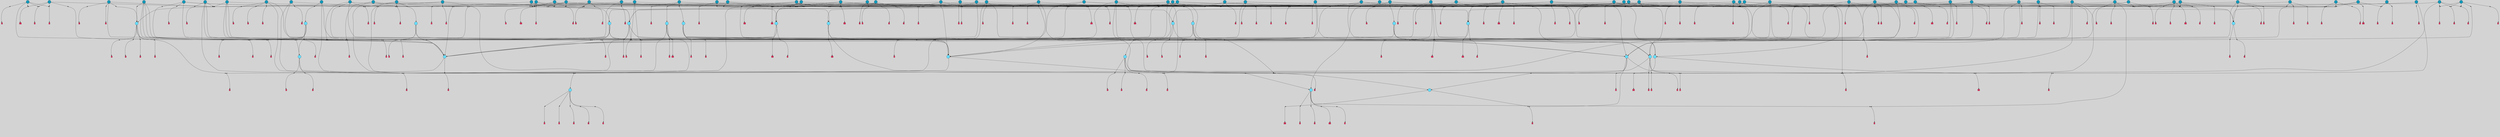 // File exported with GEGELATI v1.3.1
// On the 2024-04-08 17:48:49
// With the File::TPGGraphDotExporter
digraph{
	graph[pad = "0.212, 0.055" bgcolor = lightgray]
	node[shape=circle style = filled label = ""]
		T3 [fillcolor="#66ddff"]
		T7 [fillcolor="#66ddff"]
		T9 [fillcolor="#66ddff"]
		T11 [fillcolor="#66ddff"]
		T24 [fillcolor="#66ddff"]
		T27 [fillcolor="#66ddff"]
		T90 [fillcolor="#66ddff"]
		T111 [fillcolor="#66ddff"]
		T129 [fillcolor="#66ddff"]
		T150 [fillcolor="#66ddff"]
		T159 [fillcolor="#66ddff"]
		T193 [fillcolor="#66ddff"]
		T211 [fillcolor="#66ddff"]
		T212 [fillcolor="#66ddff"]
		T215 [fillcolor="#66ddff"]
		T255 [fillcolor="#1199bb"]
		T291 [fillcolor="#1199bb"]
		T319 [fillcolor="#1199bb"]
		T321 [fillcolor="#66ddff"]
		T322 [fillcolor="#1199bb"]
		T333 [fillcolor="#1199bb"]
		T382 [fillcolor="#1199bb"]
		T399 [fillcolor="#66ddff"]
		T410 [fillcolor="#1199bb"]
		T414 [fillcolor="#1199bb"]
		T418 [fillcolor="#1199bb"]
		T419 [fillcolor="#1199bb"]
		T421 [fillcolor="#66ddff"]
		T422 [fillcolor="#1199bb"]
		T424 [fillcolor="#1199bb"]
		T425 [fillcolor="#1199bb"]
		T426 [fillcolor="#66ddff"]
		T391 [fillcolor="#1199bb"]
		T429 [fillcolor="#1199bb"]
		T431 [fillcolor="#66ddff"]
		T432 [fillcolor="#1199bb"]
		T433 [fillcolor="#1199bb"]
		T434 [fillcolor="#1199bb"]
		T435 [fillcolor="#66ddff"]
		T436 [fillcolor="#1199bb"]
		T437 [fillcolor="#1199bb"]
		T440 [fillcolor="#1199bb"]
		T116 [fillcolor="#1199bb"]
		T448 [fillcolor="#66ddff"]
		T451 [fillcolor="#1199bb"]
		T457 [fillcolor="#66ddff"]
		T463 [fillcolor="#1199bb"]
		T467 [fillcolor="#1199bb"]
		T471 [fillcolor="#1199bb"]
		T472 [fillcolor="#1199bb"]
		T479 [fillcolor="#1199bb"]
		T480 [fillcolor="#1199bb"]
		T486 [fillcolor="#1199bb"]
		T487 [fillcolor="#1199bb"]
		T488 [fillcolor="#1199bb"]
		T490 [fillcolor="#1199bb"]
		T493 [fillcolor="#1199bb"]
		T502 [fillcolor="#1199bb"]
		T506 [fillcolor="#1199bb"]
		T507 [fillcolor="#1199bb"]
		T510 [fillcolor="#1199bb"]
		T511 [fillcolor="#1199bb"]
		T516 [fillcolor="#1199bb"]
		T517 [fillcolor="#1199bb"]
		T518 [fillcolor="#1199bb"]
		T520 [fillcolor="#1199bb"]
		T521 [fillcolor="#1199bb"]
		T522 [fillcolor="#1199bb"]
		T523 [fillcolor="#1199bb"]
		T524 [fillcolor="#1199bb"]
		T525 [fillcolor="#1199bb"]
		T526 [fillcolor="#1199bb"]
		T535 [fillcolor="#1199bb"]
		T536 [fillcolor="#1199bb"]
		T538 [fillcolor="#1199bb"]
		T539 [fillcolor="#1199bb"]
		T540 [fillcolor="#1199bb"]
		T541 [fillcolor="#1199bb"]
		T543 [fillcolor="#1199bb"]
		T545 [fillcolor="#1199bb"]
		T547 [fillcolor="#1199bb"]
		T548 [fillcolor="#1199bb"]
		T549 [fillcolor="#1199bb"]
		T550 [fillcolor="#1199bb"]
		T552 [fillcolor="#1199bb"]
		T554 [fillcolor="#1199bb"]
		T557 [fillcolor="#66ddff"]
		T558 [fillcolor="#1199bb"]
		T563 [fillcolor="#1199bb"]
		T564 [fillcolor="#1199bb"]
		T565 [fillcolor="#1199bb"]
		T566 [fillcolor="#1199bb"]
		T567 [fillcolor="#1199bb"]
		T568 [fillcolor="#1199bb"]
		T569 [fillcolor="#1199bb"]
		T570 [fillcolor="#1199bb"]
		T571 [fillcolor="#1199bb"]
		T219 [fillcolor="#1199bb"]
		T572 [fillcolor="#1199bb"]
		T573 [fillcolor="#1199bb"]
		T574 [fillcolor="#1199bb"]
		T575 [fillcolor="#1199bb"]
		T576 [fillcolor="#1199bb"]
		T577 [fillcolor="#1199bb"]
		P6679 [fillcolor="#cccccc" shape=point] //6|
		I6679 [shape=box style=invis label="6|1&2|6#1|7&#92;n10|7&2|0#1|5&#92;n9|4&0|1#2|2&#92;n8|6&0|0#1|0&#92;n"]
		P6679 -> I6679[style=invis]
		A5236 [fillcolor="#ff3366" shape=box margin=0.03 width=0 height=0 label="3"]
		T3 -> P6679 -> A5236
		P6680 [fillcolor="#cccccc" shape=point] //3|
		I6680 [shape=box style=invis label="7|6&2|4#0|2&#92;n10|3&2|7#1|4&#92;n11|6&0|4#0|1&#92;n7|1&0|0#2|6&#92;n7|6&0|3#2|6&#92;n4|0&2|6#0|1&#92;n4|4&2|5#0|2&#92;n4|6&0|4#2|7&#92;n10|0&2|3#1|5&#92;n2|6&0|5#0|2&#92;n1|0&2|3#0|7&#92;n1|6&2|0#0|5&#92;n6|2&0|1#0|7&#92;n9|2&0|3#2|7&#92;n5|3&0|6#0|6&#92;n1|7&2|5#2|3&#92;n8|1&2|7#0|6&#92;n1|0&2|5#2|1&#92;n7|1&2|2#2|5&#92;n7|4&2|6#0|3&#92;n"]
		P6680 -> I6680[style=invis]
		A5237 [fillcolor="#ff3366" shape=box margin=0.03 width=0 height=0 label="4"]
		T3 -> P6680 -> A5237
		P6681 [fillcolor="#cccccc" shape=point] //-3|
		I6681 [shape=box style=invis label="1|6&2|7#0|7&#92;n10|2&0|7#1|3&#92;n9|6&2|7#2|2&#92;n5|3&0|7#0|7&#92;n1|6&2|3#0|0&#92;n2|3&2|3#2|2&#92;n5|1&2|6#0|6&#92;n"]
		P6681 -> I6681[style=invis]
		A5238 [fillcolor="#ff3366" shape=box margin=0.03 width=0 height=0 label="7"]
		T7 -> P6681 -> A5238
		P6682 [fillcolor="#cccccc" shape=point] //5|
		I6682 [shape=box style=invis label="0|5&2|3#0|1&#92;n0|6&2|1#2|4&#92;n6|2&2|6#0|7&#92;n7|4&0|3#0|1&#92;n5|4&0|7#1|6&#92;n9|1&0|5#2|2&#92;n6|3&2|3#1|7&#92;n11|7&2|4#1|6&#92;n2|5&0|1#0|0&#92;n4|7&0|0#0|2&#92;n6|2&0|6#0|0&#92;n2|1&2|6#2|4&#92;n10|0&2|0#1|0&#92;n6|6&2|4#0|6&#92;n"]
		P6682 -> I6682[style=invis]
		A5239 [fillcolor="#ff3366" shape=box margin=0.03 width=0 height=0 label="8"]
		T7 -> P6682 -> A5239
		P6683 [fillcolor="#cccccc" shape=point] //-6|
		I6683 [shape=box style=invis label="11|1&0|7#2|0&#92;n10|4&0|1#1|0&#92;n4|3&2|4#2|1&#92;n0|5&2|0#0|0&#92;n6|1&0|0#0|3&#92;n8|2&2|0#0|4&#92;n11|4&2|0#1|6&#92;n7|0&2|6#2|3&#92;n5|3&2|6#2|0&#92;n2|0&2|0#0|4&#92;n"]
		P6683 -> I6683[style=invis]
		A5240 [fillcolor="#ff3366" shape=box margin=0.03 width=0 height=0 label="9"]
		T9 -> P6683 -> A5240
		P6684 [fillcolor="#cccccc" shape=point] //2|
		I6684 [shape=box style=invis label="6|3&2|7#1|4&#92;n8|6&0|0#2|5&#92;n2|1&0|2#0|3&#92;n8|7&0|6#0|4&#92;n2|1&2|0#0|1&#92;n0|0&2|2#2|3&#92;n6|6&0|7#2|1&#92;n6|1&0|7#2|6&#92;n5|4&2|7#0|4&#92;n0|3&0|4#2|0&#92;n11|0&2|0#2|5&#92;n4|5&2|5#2|4&#92;n5|7&0|6#0|4&#92;n9|7&2|5#0|3&#92;n5|4&2|1#0|3&#92;n5|3&0|1#1|7&#92;n0|4&0|3#2|5&#92;n"]
		P6684 -> I6684[style=invis]
		A5241 [fillcolor="#ff3366" shape=box margin=0.03 width=0 height=0 label="10"]
		T9 -> P6684 -> A5241
		P6685 [fillcolor="#cccccc" shape=point] //6|
		I6685 [shape=box style=invis label="3|0&2|7#2|2&#92;n3|2&0|4#2|5&#92;n5|1&0|2#1|0&#92;n8|7&0|1#2|0&#92;n8|5&0|3#0|6&#92;n0|2&0|2#2|3&#92;n1|5&2|5#0|5&#92;n5|6&0|6#0|7&#92;n6|7&0|0#2|6&#92;n1|2&2|3#0|0&#92;n7|7&2|3#0|4&#92;n0|7&2|7#0|6&#92;n1|0&2|2#2|7&#92;n4|4&0|1#0|0&#92;n"]
		P6685 -> I6685[style=invis]
		A5242 [fillcolor="#ff3366" shape=box margin=0.03 width=0 height=0 label="11"]
		T11 -> P6685 -> A5242
		P6686 [fillcolor="#cccccc" shape=point] //-4|
		I6686 [shape=box style=invis label="4|1&0|4#2|6&#92;n1|2&2|2#2|0&#92;n1|2&2|0#0|6&#92;n8|4&2|3#2|5&#92;n5|5&2|1#1|0&#92;n"]
		P6686 -> I6686[style=invis]
		A5243 [fillcolor="#ff3366" shape=box margin=0.03 width=0 height=0 label="12"]
		T11 -> P6686 -> A5243
		P6687 [fillcolor="#cccccc" shape=point] //1|
		I6687 [shape=box style=invis label="5|1&0|6#2|7&#92;n2|4&0|4#2|2&#92;n0|6&0|5#0|4&#92;n10|6&2|5#1|6&#92;n9|3&0|1#1|7&#92;n10|3&2|2#1|0&#92;n5|0&0|0#2|1&#92;n11|3&2|3#1|5&#92;n10|3&0|1#1|0&#92;n2|4&0|1#0|1&#92;n0|2&0|3#2|4&#92;n9|2&2|1#2|5&#92;n11|7&2|6#2|6&#92;n"]
		P6687 -> I6687[style=invis]
		T24 -> P6687 -> T7
		P6688 [fillcolor="#cccccc" shape=point] //5|
		I6688 [shape=box style=invis label="3|0&2|0#0|1&#92;n3|0&0|7#0|1&#92;n5|3&0|2#2|6&#92;n4|4&2|4#2|6&#92;n11|2&0|7#1|6&#92;n2|7&2|2#2|5&#92;n9|3&2|6#2|7&#92;n7|7&0|0#0|4&#92;n6|1&2|4#2|3&#92;n5|4&2|0#1|6&#92;n1|3&0|7#0|4&#92;n"]
		P6688 -> I6688[style=invis]
		A5244 [fillcolor="#ff3366" shape=box margin=0.03 width=0 height=0 label="7"]
		T24 -> P6688 -> A5244
		P6689 [fillcolor="#cccccc" shape=point] //-2|
		I6689 [shape=box style=invis label="4|1&0|4#0|3&#92;n4|2&0|5#2|0&#92;n5|5&2|6#0|5&#92;n1|4&0|1#0|2&#92;n6|3&2|7#1|5&#92;n0|4&2|0#0|3&#92;n8|5&2|5#1|2&#92;n10|7&2|7#1|1&#92;n3|4&0|0#2|1&#92;n3|6&2|5#2|5&#92;n8|3&0|1#0|7&#92;n10|0&2|7#1|3&#92;n4|1&2|4#0|1&#92;n9|3&2|0#0|4&#92;n3|6&2|0#0|4&#92;n1|2&0|6#2|1&#92;n4|0&2|1#2|2&#92;n"]
		P6689 -> I6689[style=invis]
		A5245 [fillcolor="#ff3366" shape=box margin=0.03 width=0 height=0 label="14"]
		T24 -> P6689 -> A5245
		P6690 [fillcolor="#cccccc" shape=point] //2|
		I6690 [shape=box style=invis label="9|1&2|3#0|1&#92;n5|2&2|0#2|4&#92;n3|6&2|5#2|7&#92;n7|0&2|5#0|4&#92;n1|2&0|3#0|5&#92;n7|3&2|7#0|0&#92;n"]
		P6690 -> I6690[style=invis]
		A5246 [fillcolor="#ff3366" shape=box margin=0.03 width=0 height=0 label="2"]
		T27 -> P6690 -> A5246
		P6691 [fillcolor="#cccccc" shape=point] //-6|
		I6691 [shape=box style=invis label="7|5&0|4#0|4&#92;n11|0&2|5#2|1&#92;n"]
		P6691 -> I6691[style=invis]
		A5247 [fillcolor="#ff3366" shape=box margin=0.03 width=0 height=0 label="3"]
		T27 -> P6691 -> A5247
		T27 -> P6680
		P6692 [fillcolor="#cccccc" shape=point] //0|
		I6692 [shape=box style=invis label="2|5&0|1#0|6&#92;n6|1&2|2#2|7&#92;n8|0&0|3#1|4&#92;n4|3&2|5#2|4&#92;n8|1&2|4#0|0&#92;n6|6&0|1#2|6&#92;n11|7&2|4#2|5&#92;n6|2&2|4#0|2&#92;n8|5&2|4#2|4&#92;n2|1&2|1#2|2&#92;n2|7&2|5#2|6&#92;n9|7&0|5#0|4&#92;n1|2&0|5#2|6&#92;n4|2&2|3#2|7&#92;n3|3&2|1#0|2&#92;n"]
		P6692 -> I6692[style=invis]
		A5248 [fillcolor="#ff3366" shape=box margin=0.03 width=0 height=0 label="5"]
		T27 -> P6692 -> A5248
		P6693 [fillcolor="#cccccc" shape=point] //0|
		I6693 [shape=box style=invis label="4|0&0|3#2|7&#92;n10|2&0|3#1|7&#92;n3|5&0|2#0|3&#92;n4|5&0|0#2|1&#92;n10|7&2|0#1|2&#92;n5|3&2|3#1|6&#92;n9|5&2|0#0|4&#92;n5|4&2|7#0|2&#92;n10|3&2|7#1|4&#92;n7|2&0|1#2|6&#92;n8|6&0|5#0|5&#92;n8|7&2|3#0|5&#92;n2|6&2|4#0|0&#92;n"]
		P6693 -> I6693[style=invis]
		A5249 [fillcolor="#ff3366" shape=box margin=0.03 width=0 height=0 label="5"]
		T27 -> P6693 -> A5249
		P6694 [fillcolor="#cccccc" shape=point] //-2|
		I6694 [shape=box style=invis label="8|4&2|1#2|5&#92;n4|1&0|7#2|1&#92;n5|7&2|3#2|2&#92;n10|4&2|5#1|7&#92;n10|0&2|6#1|3&#92;n4|5&2|7#0|6&#92;n9|5&2|4#0|4&#92;n2|4&0|5#0|7&#92;n11|1&2|4#2|6&#92;n5|6&0|7#1|2&#92;n2|7&2|7#2|6&#92;n5|2&0|5#1|5&#92;n3|0&0|6#0|2&#92;n4|0&0|4#2|4&#92;n4|4&2|6#0|7&#92;n10|6&2|0#1|4&#92;n9|7&0|3#1|4&#92;n1|4&2|6#0|3&#92;n11|5&2|6#0|3&#92;n0|3&0|5#0|1&#92;n"]
		P6694 -> I6694[style=invis]
		A5250 [fillcolor="#ff3366" shape=box margin=0.03 width=0 height=0 label="13"]
		T90 -> P6694 -> A5250
		P6695 [fillcolor="#cccccc" shape=point] //4|
		I6695 [shape=box style=invis label="7|1&2|6#1|3&#92;n10|1&0|3#1|6&#92;n8|5&2|3#2|1&#92;n11|5&0|0#2|6&#92;n4|1&0|6#0|0&#92;n11|1&0|2#0|3&#92;n2|0&2|1#0|7&#92;n"]
		P6695 -> I6695[style=invis]
		A5251 [fillcolor="#ff3366" shape=box margin=0.03 width=0 height=0 label="2"]
		T90 -> P6695 -> A5251
		P6696 [fillcolor="#cccccc" shape=point] //7|
		I6696 [shape=box style=invis label="10|3&0|1#1|4&#92;n4|6&0|0#0|2&#92;n4|5&0|6#0|0&#92;n4|3&0|6#2|1&#92;n7|0&0|3#1|2&#92;n4|7&0|6#0|5&#92;n7|6&0|7#0|6&#92;n6|6&0|0#0|3&#92;n11|1&0|4#2|5&#92;n10|2&0|3#1|2&#92;n"]
		P6696 -> I6696[style=invis]
		A5252 [fillcolor="#ff3366" shape=box margin=0.03 width=0 height=0 label="4"]
		T90 -> P6696 -> A5252
		P6697 [fillcolor="#cccccc" shape=point] //-3|
		I6697 [shape=box style=invis label="8|1&2|3#0|5&#92;n0|6&0|5#0|5&#92;n3|7&2|1#0|6&#92;n3|5&0|1#0|0&#92;n9|5&2|0#0|4&#92;n3|5&0|2#0|3&#92;n10|6&2|4#1|0&#92;n9|4&2|7#2|6&#92;n1|7&2|5#2|2&#92;n"]
		P6697 -> I6697[style=invis]
		A5253 [fillcolor="#ff3366" shape=box margin=0.03 width=0 height=0 label="5"]
		T90 -> P6697 -> A5253
		P6698 [fillcolor="#cccccc" shape=point] //-7|
		I6698 [shape=box style=invis label="3|0&2|0#0|1&#92;n1|1&0|2#0|4&#92;n11|2&0|7#1|6&#92;n9|7&0|0#0|4&#92;n3|0&0|7#0|1&#92;n9|3&2|6#2|7&#92;n5|3&0|2#2|6&#92;n6|1&2|4#2|3&#92;n5|4&2|0#1|6&#92;n1|3&0|7#0|7&#92;n"]
		P6698 -> I6698[style=invis]
		A5254 [fillcolor="#ff3366" shape=box margin=0.03 width=0 height=0 label="7"]
		T90 -> P6698 -> A5254
		P6699 [fillcolor="#cccccc" shape=point] //-5|
		I6699 [shape=box style=invis label="0|0&2|3#0|2&#92;n10|5&0|6#1|3&#92;n7|3&0|6#2|3&#92;n3|4&0|6#0|6&#92;n10|5&0|2#1|1&#92;n5|0&0|1#0|3&#92;n6|6&2|5#1|5&#92;n7|4&0|2#1|7&#92;n5|7&0|1#2|5&#92;n1|5&0|0#0|3&#92;n7|5&2|1#2|6&#92;n9|0&0|2#0|0&#92;n4|0&2|4#0|0&#92;n4|6&0|0#2|3&#92;n3|1&0|6#2|5&#92;n7|7&2|1#2|3&#92;n9|4&2|2#0|6&#92;n"]
		P6699 -> I6699[style=invis]
		T111 -> P6699 -> T9
		P6700 [fillcolor="#cccccc" shape=point] //7|
		I6700 [shape=box style=invis label="7|4&2|1#2|0&#92;n4|1&2|4#2|3&#92;n5|0&2|0#2|2&#92;n6|1&2|4#2|6&#92;n"]
		P6700 -> I6700[style=invis]
		A5255 [fillcolor="#ff3366" shape=box margin=0.03 width=0 height=0 label="9"]
		T111 -> P6700 -> A5255
		P6701 [fillcolor="#cccccc" shape=point] //2|
		I6701 [shape=box style=invis label="3|0&2|0#0|1&#92;n11|2&0|7#1|6&#92;n8|7&2|4#0|5&#92;n5|3&0|2#2|6&#92;n4|4&2|4#2|6&#92;n3|0&0|7#0|1&#92;n2|7&2|2#2|5&#92;n9|3&2|6#2|7&#92;n7|7&0|0#0|4&#92;n6|1&2|4#1|3&#92;n5|4&2|0#1|6&#92;n1|3&0|7#0|4&#92;n"]
		P6701 -> I6701[style=invis]
		A5256 [fillcolor="#ff3366" shape=box margin=0.03 width=0 height=0 label="7"]
		T111 -> P6701 -> A5256
		T111 -> P6683
		P6702 [fillcolor="#cccccc" shape=point] //8|
		I6702 [shape=box style=invis label="9|0&0|1#2|0&#92;n10|1&2|5#1|4&#92;n8|2&2|6#0|4&#92;n2|4&2|5#2|3&#92;n4|2&2|2#0|2&#92;n7|5&0|2#0|0&#92;n8|2&2|1#1|3&#92;n8|7&0|7#2|1&#92;n1|1&0|0#0|7&#92;n5|6&2|5#1|0&#92;n6|6&2|5#0|0&#92;n11|4&0|3#2|6&#92;n4|2&2|4#0|7&#92;n5|6&0|1#2|0&#92;n11|3&0|2#0|7&#92;n"]
		P6702 -> I6702[style=invis]
		A5257 [fillcolor="#ff3366" shape=box margin=0.03 width=0 height=0 label="6"]
		T129 -> P6702 -> A5257
		T129 -> P6688
		P6703 [fillcolor="#cccccc" shape=point] //10|
		I6703 [shape=box style=invis label="4|5&2|7#2|1&#92;n1|7&2|3#0|6&#92;n3|5&2|2#0|3&#92;n10|3&0|7#1|4&#92;n7|1&0|4#2|6&#92;n10|2&0|3#1|7&#92;n9|5&2|0#0|4&#92;n4|0&0|3#2|7&#92;n11|4&2|6#1|2&#92;n5|4&2|7#0|2&#92;n2|6&2|4#0|0&#92;n6|5&0|7#2|1&#92;n5|3&2|3#1|6&#92;n10|7&2|0#1|2&#92;n"]
		P6703 -> I6703[style=invis]
		A5258 [fillcolor="#ff3366" shape=box margin=0.03 width=0 height=0 label="5"]
		T129 -> P6703 -> A5258
		P6704 [fillcolor="#cccccc" shape=point] //5|
		I6704 [shape=box style=invis label="9|4&2|3#1|3&#92;n0|4&2|4#0|5&#92;n6|1&2|6#2|5&#92;n4|0&0|5#2|0&#92;n"]
		P6704 -> I6704[style=invis]
		A5259 [fillcolor="#ff3366" shape=box margin=0.03 width=0 height=0 label="7"]
		T129 -> P6704 -> A5259
		P6705 [fillcolor="#cccccc" shape=point] //6|
		I6705 [shape=box style=invis label="9|4&2|7#0|6&#92;n8|4&0|1#1|0&#92;n1|3&0|0#2|1&#92;n2|4&0|6#2|2&#92;n5|1&2|5#0|7&#92;n3|0&0|3#2|6&#92;n2|2&2|6#0|2&#92;n8|4&0|4#2|2&#92;n5|1&2|4#0|3&#92;n9|4&0|6#0|6&#92;n5|0&2|2#1|5&#92;n11|7&0|0#1|1&#92;n0|4&0|3#0|3&#92;n7|7&2|4#2|5&#92;n1|5&0|1#2|1&#92;n"]
		P6705 -> I6705[style=invis]
		A5260 [fillcolor="#ff3366" shape=box margin=0.03 width=0 height=0 label="1"]
		T129 -> P6705 -> A5260
		P6706 [fillcolor="#cccccc" shape=point] //-3|
		I6706 [shape=box style=invis label="2|6&0|0#0|7&#92;n9|6&2|0#0|6&#92;n3|0&0|5#0|1&#92;n5|5&0|4#0|3&#92;n6|1&2|4#2|3&#92;n2|7&2|2#2|5&#92;n5|3&0|2#2|6&#92;n7|7&0|0#0|4&#92;n5|4&2|0#1|6&#92;n9|3&2|6#2|7&#92;n1|3&0|7#0|4&#92;n"]
		P6706 -> I6706[style=invis]
		A5261 [fillcolor="#ff3366" shape=box margin=0.03 width=0 height=0 label="7"]
		T150 -> P6706 -> A5261
		P6707 [fillcolor="#cccccc" shape=point] //4|
		I6707 [shape=box style=invis label="6|0&0|7#1|0&#92;n8|6&2|6#2|7&#92;n"]
		P6707 -> I6707[style=invis]
		A5262 [fillcolor="#ff3366" shape=box margin=0.03 width=0 height=0 label="3"]
		T150 -> P6707 -> A5262
		P6708 [fillcolor="#cccccc" shape=point] //0|
		I6708 [shape=box style=invis label="2|5&0|1#0|6&#92;n6|1&2|2#2|7&#92;n8|0&0|3#1|4&#92;n11|7&2|4#2|5&#92;n8|1&2|4#0|0&#92;n6|6&0|1#2|6&#92;n7|0&2|4#1|0&#92;n4|1&2|5#2|4&#92;n6|2&2|4#0|2&#92;n8|5&2|4#2|4&#92;n2|1&2|1#2|2&#92;n2|7&2|5#2|6&#92;n9|7&0|5#0|4&#92;n1|2&0|5#2|6&#92;n4|2&2|3#2|7&#92;n3|3&2|1#0|2&#92;n"]
		P6708 -> I6708[style=invis]
		A5263 [fillcolor="#ff3366" shape=box margin=0.03 width=0 height=0 label="5"]
		T150 -> P6708 -> A5263
		P6709 [fillcolor="#cccccc" shape=point] //-8|
		I6709 [shape=box style=invis label="7|5&0|4#2|4&#92;n"]
		P6709 -> I6709[style=invis]
		A5264 [fillcolor="#ff3366" shape=box margin=0.03 width=0 height=0 label="3"]
		T150 -> P6709 -> A5264
		P6710 [fillcolor="#cccccc" shape=point] //7|
		I6710 [shape=box style=invis label="1|6&2|7#0|7&#92;n9|6&2|7#2|2&#92;n10|2&0|7#1|0&#92;n1|6&2|3#0|0&#92;n5|0&2|2#1|1&#92;n2|3&2|3#2|2&#92;n5|1&2|6#0|6&#92;n"]
		P6710 -> I6710[style=invis]
		T150 -> P6710 -> T90
		P6711 [fillcolor="#cccccc" shape=point] //7|
		I6711 [shape=box style=invis label="7|0&2|1#2|0&#92;n9|7&2|1#1|7&#92;n8|2&0|1#1|0&#92;n6|6&0|2#1|1&#92;n2|2&0|5#0|0&#92;n5|7&0|0#2|1&#92;n5|1&2|5#1|5&#92;n4|7&2|4#2|3&#92;n10|5&2|2#1|5&#92;n1|3&2|2#2|0&#92;n10|2&2|6#1|5&#92;n"]
		P6711 -> I6711[style=invis]
		A5265 [fillcolor="#ff3366" shape=box margin=0.03 width=0 height=0 label="1"]
		T159 -> P6711 -> A5265
		P6712 [fillcolor="#cccccc" shape=point] //7|
		I6712 [shape=box style=invis label="7|4&2|7#0|4&#92;n4|6&0|1#2|5&#92;n2|1&2|3#0|0&#92;n4|3&2|0#0|1&#92;n0|0&2|7#2|7&#92;n7|7&0|5#2|3&#92;n5|0&2|1#2|2&#92;n10|0&0|4#1|2&#92;n4|4&0|7#0|0&#92;n6|7&0|2#0|1&#92;n1|4&2|5#0|4&#92;n"]
		P6712 -> I6712[style=invis]
		A5266 [fillcolor="#ff3366" shape=box margin=0.03 width=0 height=0 label="0"]
		T159 -> P6712 -> A5266
		P6713 [fillcolor="#cccccc" shape=point] //5|
		I6713 [shape=box style=invis label="0|5&2|3#0|1&#92;n0|6&2|1#2|4&#92;n6|2&2|6#0|7&#92;n9|0&2|7#1|1&#92;n7|4&0|3#0|1&#92;n11|7&2|4#1|6&#92;n9|1&0|5#2|2&#92;n5|4&0|7#1|6&#92;n2|5&0|1#0|0&#92;n4|7&0|0#0|2&#92;n6|2&0|6#0|0&#92;n2|1&2|6#2|4&#92;n10|0&0|0#1|0&#92;n6|6&2|4#0|6&#92;n"]
		P6713 -> I6713[style=invis]
		T159 -> P6713 -> T129
		P6714 [fillcolor="#cccccc" shape=point] //-2|
		I6714 [shape=box style=invis label="1|0&0|3#0|3&#92;n2|7&0|4#0|4&#92;n11|6&2|1#1|4&#92;n6|1&2|5#0|0&#92;n2|0&2|0#0|6&#92;n1|3&2|1#0|4&#92;n"]
		P6714 -> I6714[style=invis]
		A5267 [fillcolor="#ff3366" shape=box margin=0.03 width=0 height=0 label="2"]
		T193 -> P6714 -> A5267
		P6715 [fillcolor="#cccccc" shape=point] //3|
		I6715 [shape=box style=invis label="5|4&2|7#0|4&#92;n0|4&0|3#2|5&#92;n8|6&0|0#2|5&#92;n2|1&0|2#0|3&#92;n9|7&0|6#0|4&#92;n0|0&2|2#2|3&#92;n6|6&0|7#2|1&#92;n6|1&0|7#2|6&#92;n0|3&0|4#2|0&#92;n11|0&2|0#2|5&#92;n4|5&2|5#2|4&#92;n5|3&0|1#1|7&#92;n9|7&2|2#0|3&#92;n5|4&2|1#0|3&#92;n5|0&0|6#0|4&#92;n0|0&0|1#2|0&#92;n"]
		P6715 -> I6715[style=invis]
		A5268 [fillcolor="#ff3366" shape=box margin=0.03 width=0 height=0 label="10"]
		T193 -> P6715 -> A5268
		P6716 [fillcolor="#cccccc" shape=point] //-1|
		I6716 [shape=box style=invis label="1|7&2|1#0|6&#92;n8|1&2|3#0|5&#92;n10|6&2|7#1|0&#92;n1|7&2|5#0|2&#92;n0|3&0|3#2|2&#92;n3|5&0|1#0|0&#92;n3|5&0|2#0|3&#92;n1|5&2|0#0|4&#92;n5|7&2|2#2|5&#92;n4|0&2|3#0|3&#92;n"]
		P6716 -> I6716[style=invis]
		T193 -> P6716 -> T3
		P6717 [fillcolor="#cccccc" shape=point] //10|
		I6717 [shape=box style=invis label="6|1&2|4#2|3&#92;n3|0&0|7#0|1&#92;n5|3&0|2#2|6&#92;n4|4&0|4#2|6&#92;n5|4&2|0#1|6&#92;n10|5&0|6#1|5&#92;n2|5&2|1#2|2&#92;n1|3&0|7#0|4&#92;n3|0&2|0#0|1&#92;n11|2&0|5#1|6&#92;n9|3&2|6#2|7&#92;n7|7&0|0#0|4&#92;n"]
		P6717 -> I6717[style=invis]
		A5269 [fillcolor="#ff3366" shape=box margin=0.03 width=0 height=0 label="7"]
		T193 -> P6717 -> A5269
		P6718 [fillcolor="#cccccc" shape=point] //5|
		I6718 [shape=box style=invis label="3|0&2|0#0|1&#92;n3|0&0|7#0|1&#92;n5|3&0|2#2|6&#92;n4|4&2|4#2|6&#92;n11|2&0|7#1|6&#92;n2|7&2|2#2|5&#92;n9|3&2|6#2|7&#92;n7|7&0|0#0|4&#92;n6|1&2|4#2|3&#92;n5|4&2|0#1|6&#92;n1|3&0|7#0|4&#92;n"]
		P6718 -> I6718[style=invis]
		A5270 [fillcolor="#ff3366" shape=box margin=0.03 width=0 height=0 label="7"]
		T211 -> P6718 -> A5270
		P6719 [fillcolor="#cccccc" shape=point] //10|
		I6719 [shape=box style=invis label="4|5&2|7#2|1&#92;n1|7&2|3#0|6&#92;n3|5&2|2#0|3&#92;n10|3&0|7#1|4&#92;n7|1&0|4#2|6&#92;n10|2&0|3#1|7&#92;n9|5&2|0#0|4&#92;n4|0&0|3#2|7&#92;n11|4&2|6#1|2&#92;n5|4&2|7#0|2&#92;n2|6&2|4#0|0&#92;n6|5&0|7#2|1&#92;n5|3&2|3#1|6&#92;n10|7&2|0#1|2&#92;n"]
		P6719 -> I6719[style=invis]
		A5271 [fillcolor="#ff3366" shape=box margin=0.03 width=0 height=0 label="5"]
		T211 -> P6719 -> A5271
		P6720 [fillcolor="#cccccc" shape=point] //8|
		I6720 [shape=box style=invis label="9|0&0|1#2|0&#92;n10|1&2|5#1|4&#92;n8|2&2|6#0|4&#92;n2|4&2|5#2|3&#92;n4|2&2|2#0|2&#92;n7|5&0|2#0|0&#92;n8|2&2|1#1|3&#92;n8|7&0|7#2|1&#92;n1|1&0|0#0|7&#92;n5|6&2|5#1|0&#92;n6|6&2|5#0|0&#92;n11|4&0|3#2|6&#92;n4|2&2|4#0|7&#92;n5|6&0|1#2|0&#92;n11|3&0|2#0|7&#92;n"]
		P6720 -> I6720[style=invis]
		A5272 [fillcolor="#ff3366" shape=box margin=0.03 width=0 height=0 label="6"]
		T211 -> P6720 -> A5272
		P6721 [fillcolor="#cccccc" shape=point] //5|
		I6721 [shape=box style=invis label="0|5&2|3#0|1&#92;n0|6&2|1#2|4&#92;n6|2&2|6#0|7&#92;n9|0&2|7#1|1&#92;n7|4&0|3#0|1&#92;n11|7&2|4#1|6&#92;n9|1&0|5#2|2&#92;n5|4&0|7#1|6&#92;n2|5&0|1#0|0&#92;n4|7&0|0#0|2&#92;n6|2&0|6#0|0&#92;n2|1&2|6#2|4&#92;n10|0&0|0#1|0&#92;n6|6&2|4#0|6&#92;n"]
		P6721 -> I6721[style=invis]
		T212 -> P6721 -> T211
		P6722 [fillcolor="#cccccc" shape=point] //6|
		I6722 [shape=box style=invis label="9|4&2|7#0|6&#92;n8|4&0|1#1|0&#92;n1|3&0|0#2|1&#92;n2|4&0|6#2|2&#92;n5|1&2|5#0|7&#92;n3|0&0|3#2|6&#92;n2|2&2|6#0|2&#92;n8|4&0|4#2|2&#92;n5|1&2|4#0|3&#92;n9|4&0|6#0|6&#92;n5|0&2|2#1|5&#92;n11|7&0|0#1|1&#92;n0|4&0|3#0|3&#92;n7|7&2|4#2|5&#92;n1|5&0|1#2|1&#92;n"]
		P6722 -> I6722[style=invis]
		A5273 [fillcolor="#ff3366" shape=box margin=0.03 width=0 height=0 label="1"]
		T211 -> P6722 -> A5273
		P6723 [fillcolor="#cccccc" shape=point] //7|
		I6723 [shape=box style=invis label="7|4&2|7#0|4&#92;n4|6&0|1#2|5&#92;n2|1&2|3#0|0&#92;n4|3&2|0#0|1&#92;n0|0&2|7#2|7&#92;n7|7&0|5#2|3&#92;n5|0&2|1#2|2&#92;n10|0&0|4#1|2&#92;n4|4&0|7#0|0&#92;n6|7&0|2#0|1&#92;n1|4&2|5#0|4&#92;n"]
		P6723 -> I6723[style=invis]
		A5274 [fillcolor="#ff3366" shape=box margin=0.03 width=0 height=0 label="0"]
		T212 -> P6723 -> A5274
		P6724 [fillcolor="#cccccc" shape=point] //5|
		I6724 [shape=box style=invis label="9|4&2|3#1|3&#92;n0|4&2|4#0|5&#92;n6|1&2|6#2|5&#92;n4|0&0|5#2|0&#92;n"]
		P6724 -> I6724[style=invis]
		A5275 [fillcolor="#ff3366" shape=box margin=0.03 width=0 height=0 label="7"]
		T211 -> P6724 -> A5275
		P6725 [fillcolor="#cccccc" shape=point] //7|
		I6725 [shape=box style=invis label="7|0&2|1#2|0&#92;n9|7&2|1#1|7&#92;n8|2&0|1#1|0&#92;n6|6&0|2#1|1&#92;n2|2&0|5#0|0&#92;n5|7&0|0#2|1&#92;n5|1&2|5#1|5&#92;n4|7&2|4#2|3&#92;n10|5&2|2#1|5&#92;n1|3&2|2#2|0&#92;n10|2&2|6#1|5&#92;n"]
		P6725 -> I6725[style=invis]
		A5276 [fillcolor="#ff3366" shape=box margin=0.03 width=0 height=0 label="1"]
		T212 -> P6725 -> A5276
		P6726 [fillcolor="#cccccc" shape=point] //-1|
		I6726 [shape=box style=invis label="11|7&2|0#1|7&#92;n1|5&2|4#2|4&#92;n4|3&0|1#0|5&#92;n1|6&0|0#0|4&#92;n8|6&2|4#0|0&#92;n4|0&0|0#0|5&#92;n10|4&2|0#1|0&#92;n9|6&2|5#1|3&#92;n0|7&2|1#0|5&#92;n0|6&2|3#2|0&#92;n4|4&0|5#0|1&#92;n"]
		P6726 -> I6726[style=invis]
		A5277 [fillcolor="#ff3366" shape=box margin=0.03 width=0 height=0 label="12"]
		T215 -> P6726 -> A5277
		P6727 [fillcolor="#cccccc" shape=point] //1|
		I6727 [shape=box style=invis label="9|3&0|0#1|1&#92;n4|6&0|5#0|7&#92;n3|6&0|0#2|0&#92;n6|2&2|5#1|4&#92;n8|7&0|7#0|0&#92;n5|0&2|6#0|6&#92;n"]
		P6727 -> I6727[style=invis]
		A5278 [fillcolor="#ff3366" shape=box margin=0.03 width=0 height=0 label="5"]
		T215 -> P6727 -> A5278
		P6728 [fillcolor="#cccccc" shape=point] //5|
		I6728 [shape=box style=invis label="4|4&0|6#2|1&#92;n7|6&0|1#1|4&#92;n6|2&0|7#1|3&#92;n9|1&2|6#0|7&#92;n1|6&2|3#0|0&#92;n2|3&2|3#2|2&#92;n1|0&2|7#2|7&#92;n10|3&0|7#1|7&#92;n"]
		P6728 -> I6728[style=invis]
		A5279 [fillcolor="#ff3366" shape=box margin=0.03 width=0 height=0 label="7"]
		T215 -> P6728 -> A5279
		T255 -> P6716
		P6729 [fillcolor="#cccccc" shape=point] //-9|
		I6729 [shape=box style=invis label="7|1&0|0#2|6&#92;n1|6&0|4#2|7&#92;n7|6&2|4#0|2&#92;n10|7&2|1#1|3&#92;n7|6&0|3#2|6&#92;n4|0&2|2#2|1&#92;n1|0&0|5#2|3&#92;n6|1&2|6#1|1&#92;n7|4&2|6#1|0&#92;n9|5&0|1#0|2&#92;n9|2&0|3#0|7&#92;n6|0&2|7#0|6&#92;n10|5&2|3#1|5&#92;n10|0&2|7#1|4&#92;n1|0&2|3#0|7&#92;n5|2&0|6#0|6&#92;n2|6&0|1#0|2&#92;n7|4&2|5#0|3&#92;n3|6&2|4#0|5&#92;n1|6&2|0#0|5&#92;n"]
		P6729 -> I6729[style=invis]
		A5280 [fillcolor="#ff3366" shape=box margin=0.03 width=0 height=0 label="4"]
		T255 -> P6729 -> A5280
		P6730 [fillcolor="#cccccc" shape=point] //7|
		I6730 [shape=box style=invis label="9|6&2|6#1|3&#92;n9|7&2|0#1|7&#92;n3|0&2|0#0|0&#92;n1|6&0|0#0|4&#92;n7|4&0|3#0|1&#92;n"]
		P6730 -> I6730[style=invis]
		A5281 [fillcolor="#ff3366" shape=box margin=0.03 width=0 height=0 label="12"]
		T255 -> P6730 -> A5281
		P6731 [fillcolor="#cccccc" shape=point] //-9|
		I6731 [shape=box style=invis label="11|5&0|0#2|6&#92;n8|5&2|3#2|1&#92;n7|1&0|6#1|3&#92;n11|4&0|2#0|1&#92;n9|0&2|7#1|6&#92;n10|1&0|3#1|6&#92;n0|3&0|4#2|5&#92;n5|7&2|3#1|6&#92;n2|0&2|1#0|7&#92;n"]
		P6731 -> I6731[style=invis]
		A5282 [fillcolor="#ff3366" shape=box margin=0.03 width=0 height=0 label="2"]
		T255 -> P6731 -> A5282
		P6732 [fillcolor="#cccccc" shape=point] //-7|
		I6732 [shape=box style=invis label="9|1&2|7#2|1&#92;n7|0&2|0#2|7&#92;n2|3&2|3#2|2&#92;n8|5&2|1#0|3&#92;n5|5&0|7#0|1&#92;n1|6&2|7#0|7&#92;n10|2&0|7#1|3&#92;n6|4&2|2#2|4&#92;n0|6&2|5#0|2&#92;n"]
		P6732 -> I6732[style=invis]
		A5283 [fillcolor="#ff3366" shape=box margin=0.03 width=0 height=0 label="7"]
		T255 -> P6732 -> A5283
		T291 -> P6682
		P6733 [fillcolor="#cccccc" shape=point] //-3|
		I6733 [shape=box style=invis label="6|0&2|1#2|4&#92;n0|7&0|5#2|7&#92;n1|7&2|3#0|2&#92;n"]
		P6733 -> I6733[style=invis]
		A5284 [fillcolor="#ff3366" shape=box margin=0.03 width=0 height=0 label="3"]
		T291 -> P6733 -> A5284
		T291 -> P6717
		P6734 [fillcolor="#cccccc" shape=point] //-3|
		I6734 [shape=box style=invis label="5|0&2|1#2|2&#92;n4|6&0|2#2|5&#92;n1|4&2|5#0|4&#92;n4|3&2|0#0|1&#92;n0|0&2|6#2|7&#92;n10|0&0|4#1|2&#92;n4|4&0|7#0|0&#92;n6|1&0|2#0|1&#92;n2|1&2|3#0|0&#92;n"]
		P6734 -> I6734[style=invis]
		A5285 [fillcolor="#ff3366" shape=box margin=0.03 width=0 height=0 label="0"]
		T291 -> P6734 -> A5285
		T319 -> P6716
		P6735 [fillcolor="#cccccc" shape=point] //10|
		I6735 [shape=box style=invis label="10|2&0|7#1|3&#92;n1|0&2|1#0|1&#92;n5|1&2|7#0|7&#92;n2|3&2|3#2|2&#92;n0|0&2|7#2|2&#92;n"]
		P6735 -> I6735[style=invis]
		A5286 [fillcolor="#ff3366" shape=box margin=0.03 width=0 height=0 label="7"]
		T319 -> P6735 -> A5286
		P6736 [fillcolor="#cccccc" shape=point] //-2|
		I6736 [shape=box style=invis label="11|7&2|0#1|7&#92;n4|3&0|1#2|5&#92;n0|4&2|4#2|7&#92;n1|6&0|0#0|4&#92;n4|0&0|0#0|5&#92;n0|6&2|3#2|0&#92;n9|6&2|5#1|3&#92;n0|7&2|1#2|5&#92;n4|4&0|5#0|1&#92;n10|4&0|0#1|0&#92;n"]
		P6736 -> I6736[style=invis]
		A5287 [fillcolor="#ff3366" shape=box margin=0.03 width=0 height=0 label="12"]
		T319 -> P6736 -> A5287
		P6737 [fillcolor="#cccccc" shape=point] //-10|
		I6737 [shape=box style=invis label="7|1&0|1#2|1&#92;n0|0&2|1#0|6&#92;n7|2&2|0#0|5&#92;n3|0&2|6#0|0&#92;n11|5&0|1#0|6&#92;n0|3&2|6#0|2&#92;n4|0&2|6#2|4&#92;n2|0&0|2#2|2&#92;n7|3&2|4#1|7&#92;n2|3&0|4#2|4&#92;n3|3&0|1#0|0&#92;n5|7&0|7#1|0&#92;n"]
		P6737 -> I6737[style=invis]
		A5288 [fillcolor="#ff3366" shape=box margin=0.03 width=0 height=0 label="2"]
		T319 -> P6737 -> A5288
		P6738 [fillcolor="#cccccc" shape=point] //8|
		I6738 [shape=box style=invis label="5|3&2|1#0|1&#92;n10|6&2|6#1|6&#92;n7|3&2|7#0|0&#92;n7|5&0|0#2|7&#92;n11|5&0|2#0|2&#92;n0|0&2|2#0|5&#92;n7|3&2|0#2|4&#92;n"]
		P6738 -> I6738[style=invis]
		A5289 [fillcolor="#ff3366" shape=box margin=0.03 width=0 height=0 label="2"]
		T319 -> P6738 -> A5289
		P6739 [fillcolor="#cccccc" shape=point] //-7|
		I6739 [shape=box style=invis label="9|1&2|7#2|1&#92;n7|0&2|0#2|7&#92;n2|3&2|3#2|2&#92;n8|5&2|1#0|3&#92;n5|5&0|7#0|1&#92;n1|6&2|7#0|7&#92;n10|2&0|7#1|3&#92;n6|4&2|2#2|4&#92;n0|6&2|5#0|2&#92;n"]
		P6739 -> I6739[style=invis]
		A5290 [fillcolor="#ff3366" shape=box margin=0.03 width=0 height=0 label="7"]
		T322 -> P6739 -> A5290
		P6740 [fillcolor="#cccccc" shape=point] //-9|
		I6740 [shape=box style=invis label="11|5&0|0#2|6&#92;n8|5&2|3#2|1&#92;n7|1&0|6#1|3&#92;n11|4&0|2#0|1&#92;n9|0&2|7#1|6&#92;n10|1&0|3#1|6&#92;n0|3&0|4#2|5&#92;n5|7&2|3#1|6&#92;n2|0&2|1#0|7&#92;n"]
		P6740 -> I6740[style=invis]
		A5291 [fillcolor="#ff3366" shape=box margin=0.03 width=0 height=0 label="2"]
		T322 -> P6740 -> A5291
		P6741 [fillcolor="#cccccc" shape=point] //-9|
		I6741 [shape=box style=invis label="7|1&0|0#2|6&#92;n1|6&0|4#2|7&#92;n7|6&2|4#0|2&#92;n10|7&2|1#1|3&#92;n7|6&0|3#2|6&#92;n4|0&2|2#2|1&#92;n1|0&0|5#2|3&#92;n6|1&2|6#1|1&#92;n7|4&2|6#1|0&#92;n9|5&0|1#0|2&#92;n9|2&0|3#0|7&#92;n6|0&2|7#0|6&#92;n10|5&2|3#1|5&#92;n10|0&2|7#1|4&#92;n1|0&2|3#0|7&#92;n5|2&0|6#0|6&#92;n2|6&0|1#0|2&#92;n7|4&2|5#0|3&#92;n3|6&2|4#0|5&#92;n1|6&2|0#0|5&#92;n"]
		P6741 -> I6741[style=invis]
		A5292 [fillcolor="#ff3366" shape=box margin=0.03 width=0 height=0 label="4"]
		T322 -> P6741 -> A5292
		P6742 [fillcolor="#cccccc" shape=point] //3|
		I6742 [shape=box style=invis label="7|6&2|4#0|2&#92;n10|3&2|7#1|4&#92;n11|6&0|4#0|1&#92;n7|1&0|0#2|6&#92;n7|6&0|3#2|6&#92;n4|0&2|6#0|1&#92;n4|4&2|5#0|2&#92;n4|6&0|4#2|7&#92;n10|0&2|3#1|5&#92;n2|6&0|5#0|2&#92;n1|0&2|3#0|7&#92;n1|6&2|0#0|5&#92;n6|2&0|1#0|7&#92;n9|2&0|3#2|7&#92;n5|3&0|6#0|6&#92;n1|7&2|5#2|3&#92;n8|1&2|7#0|6&#92;n1|0&2|5#2|1&#92;n7|1&2|2#2|5&#92;n7|4&2|6#0|3&#92;n"]
		P6742 -> I6742[style=invis]
		A5293 [fillcolor="#ff3366" shape=box margin=0.03 width=0 height=0 label="4"]
		T321 -> P6742 -> A5293
		P6743 [fillcolor="#cccccc" shape=point] //6|
		I6743 [shape=box style=invis label="6|1&2|6#1|7&#92;n10|7&2|0#1|5&#92;n9|4&0|1#2|2&#92;n8|6&0|0#1|0&#92;n"]
		P6743 -> I6743[style=invis]
		A5294 [fillcolor="#ff3366" shape=box margin=0.03 width=0 height=0 label="3"]
		T321 -> P6743 -> A5294
		P6744 [fillcolor="#cccccc" shape=point] //7|
		I6744 [shape=box style=invis label="9|6&2|6#1|3&#92;n9|7&2|0#1|7&#92;n3|0&2|0#0|0&#92;n1|6&0|0#0|4&#92;n7|4&0|3#0|1&#92;n"]
		P6744 -> I6744[style=invis]
		A5295 [fillcolor="#ff3366" shape=box margin=0.03 width=0 height=0 label="12"]
		T322 -> P6744 -> A5295
		P6745 [fillcolor="#cccccc" shape=point] //-1|
		I6745 [shape=box style=invis label="1|7&2|1#0|6&#92;n8|1&2|3#0|5&#92;n10|6&2|7#1|0&#92;n1|7&2|5#0|2&#92;n0|3&0|3#2|2&#92;n3|5&0|1#0|0&#92;n3|5&0|2#0|3&#92;n1|5&2|0#0|4&#92;n5|7&2|2#2|5&#92;n4|0&2|3#0|3&#92;n"]
		P6745 -> I6745[style=invis]
		T322 -> P6745 -> T321
		P6746 [fillcolor="#cccccc" shape=point] //1|
		I6746 [shape=box style=invis label="0|6&2|3#2|0&#92;n1|2&2|5#2|5&#92;n9|2&2|0#1|7&#92;n2|1&2|6#0|0&#92;n2|6&2|4#0|0&#92;n4|0&0|0#0|5&#92;n0|7&2|1#0|5&#92;n1|1&0|0#0|4&#92;n4|3&0|1#0|3&#92;n7|6&0|6#0|1&#92;n6|0&2|2#1|7&#92;n11|7&0|7#2|6&#92;n3|6&0|2#2|4&#92;n4|4&0|5#0|1&#92;n"]
		P6746 -> I6746[style=invis]
		A5296 [fillcolor="#ff3366" shape=box margin=0.03 width=0 height=0 label="12"]
		T333 -> P6746 -> A5296
		P6747 [fillcolor="#cccccc" shape=point] //-9|
		I6747 [shape=box style=invis label="4|7&2|6#0|5&#92;n11|3&0|2#2|6&#92;n10|2&2|4#1|6&#92;n3|0&2|6#2|7&#92;n4|3&0|5#0|7&#92;n2|3&0|7#0|7&#92;n10|6&0|7#1|5&#92;n10|1&2|2#1|1&#92;n1|7&0|3#2|6&#92;n"]
		P6747 -> I6747[style=invis]
		A5297 [fillcolor="#ff3366" shape=box margin=0.03 width=0 height=0 label="4"]
		T333 -> P6747 -> A5297
		P6748 [fillcolor="#cccccc" shape=point] //5|
		I6748 [shape=box style=invis label="7|6&0|1#0|5&#92;n11|3&0|7#1|1&#92;n6|0&0|3#0|6&#92;n3|5&0|2#0|3&#92;n0|7&2|7#2|0&#92;n3|1&2|0#2|2&#92;n"]
		P6748 -> I6748[style=invis]
		T333 -> P6748 -> T3
		P6749 [fillcolor="#cccccc" shape=point] //-3|
		I6749 [shape=box style=invis label="3|7&0|0#0|2&#92;n11|5&0|1#1|1&#92;n4|1&0|6#2|6&#92;n4|0&0|1#0|5&#92;n"]
		P6749 -> I6749[style=invis]
		T333 -> P6749 -> T24
		P6750 [fillcolor="#cccccc" shape=point] //-8|
		I6750 [shape=box style=invis label="1|5&0|3#0|2&#92;n7|1&0|4#2|0&#92;n10|0&2|1#1|0&#92;n0|7&0|5#2|7&#92;n"]
		P6750 -> I6750[style=invis]
		A5298 [fillcolor="#ff3366" shape=box margin=0.03 width=0 height=0 label="3"]
		T382 -> P6750 -> A5298
		T382 -> P6717
		P6751 [fillcolor="#cccccc" shape=point] //-4|
		I6751 [shape=box style=invis label="0|4&0|0#2|7&#92;n8|5&2|4#2|4&#92;n4|3&2|5#2|4&#92;n11|7&2|2#2|5&#92;n6|5&2|2#2|7&#92;n3|2&0|7#0|7&#92;n3|3&2|1#0|3&#92;n2|6&0|3#2|5&#92;n0|1&2|6#2|2&#92;n8|2&0|0#1|6&#92;n0|7&0|5#0|4&#92;n9|5&0|3#2|7&#92;n2|7&2|5#2|6&#92;n9|0&2|0#0|1&#92;n1|2&2|4#0|2&#92;n"]
		P6751 -> I6751[style=invis]
		T382 -> P6751 -> T27
		T382 -> P6716
		T382 -> P6682
		P6752 [fillcolor="#cccccc" shape=point] //8|
		I6752 [shape=box style=invis label="2|7&0|2#2|6&#92;n2|0&2|0#0|5&#92;n2|7&0|4#0|4&#92;n0|0&2|6#0|0&#92;n"]
		P6752 -> I6752[style=invis]
		A5299 [fillcolor="#ff3366" shape=box margin=0.03 width=0 height=0 label="2"]
		T399 -> P6752 -> A5299
		T399 -> P6716
		P6753 [fillcolor="#cccccc" shape=point] //-4|
		I6753 [shape=box style=invis label="0|6&2|7#2|4&#92;n4|4&0|4#2|6&#92;n3|0&0|7#0|1&#92;n5|3&0|2#2|6&#92;n1|3&0|7#0|1&#92;n5|4&2|0#1|6&#92;n10|5&0|6#1|5&#92;n2|5&2|1#2|2&#92;n6|1&2|4#2|3&#92;n3|0&2|2#0|1&#92;n11|2&0|5#1|6&#92;n9|3&2|6#2|7&#92;n7|7&0|0#0|4&#92;n8|1&0|1#1|5&#92;n"]
		P6753 -> I6753[style=invis]
		A5300 [fillcolor="#ff3366" shape=box margin=0.03 width=0 height=0 label="7"]
		T399 -> P6753 -> A5300
		P6754 [fillcolor="#cccccc" shape=point] //6|
		I6754 [shape=box style=invis label="3|1&0|2#0|4&#92;n6|0&2|2#1|6&#92;n8|6&2|6#1|0&#92;n6|5&2|4#2|5&#92;n"]
		P6754 -> I6754[style=invis]
		A5301 [fillcolor="#ff3366" shape=box margin=0.03 width=0 height=0 label="2"]
		T399 -> P6754 -> A5301
		P6755 [fillcolor="#cccccc" shape=point] //6|
		I6755 [shape=box style=invis label="7|0&2|5#1|2&#92;n10|6&2|1#1|3&#92;n7|5&0|2#0|7&#92;n10|7&0|1#1|5&#92;n4|6&2|5#0|5&#92;n4|4&0|7#2|7&#92;n"]
		P6755 -> I6755[style=invis]
		A5302 [fillcolor="#ff3366" shape=box margin=0.03 width=0 height=0 label="7"]
		T399 -> P6755 -> A5302
		P6756 [fillcolor="#cccccc" shape=point] //1|
		I6756 [shape=box style=invis label="6|1&2|4#0|0&#92;n8|2&0|5#0|0&#92;n6|4&2|2#1|2&#92;n6|2&2|1#0|5&#92;n11|5&0|1#0|5&#92;n9|0&2|4#0|7&#92;n3|6&0|1#2|2&#92;n"]
		P6756 -> I6756[style=invis]
		A5303 [fillcolor="#ff3366" shape=box margin=0.03 width=0 height=0 label="7"]
		T410 -> P6756 -> A5303
		P6757 [fillcolor="#cccccc" shape=point] //3|
		I6757 [shape=box style=invis label="10|1&2|2#1|1&#92;n4|7&2|6#0|5&#92;n10|2&2|4#1|6&#92;n1|4&2|1#2|2&#92;n10|1&0|7#1|5&#92;n2|3&0|7#0|4&#92;n3|4&2|3#0|2&#92;n11|2&0|2#2|6&#92;n11|0&2|4#1|6&#92;n3|0&2|6#2|7&#92;n1|7&0|3#2|6&#92;n"]
		P6757 -> I6757[style=invis]
		T410 -> P6757 -> T193
		T410 -> P6682
		P6758 [fillcolor="#cccccc" shape=point] //1|
		I6758 [shape=box style=invis label="10|6&2|5#1|6&#92;n1|0&0|4#2|7&#92;n7|0&0|1#0|1&#92;n8|1&2|6#1|5&#92;n5|1&0|6#2|7&#92;n9|3&2|0#1|7&#92;n9|1&0|7#1|7&#92;n"]
		P6758 -> I6758[style=invis]
		T410 -> P6758 -> T7
		P6759 [fillcolor="#cccccc" shape=point] //5|
		I6759 [shape=box style=invis label="11|3&0|0#1|7&#92;n9|6&2|2#1|3&#92;n0|0&0|4#0|3&#92;n8|1&2|4#1|0&#92;n4|4&0|2#0|0&#92;n"]
		P6759 -> I6759[style=invis]
		A5304 [fillcolor="#ff3366" shape=box margin=0.03 width=0 height=0 label="12"]
		T410 -> P6759 -> A5304
		P6760 [fillcolor="#cccccc" shape=point] //-1|
		I6760 [shape=box style=invis label="2|0&0|4#2|2&#92;n8|6&2|3#0|5&#92;n6|3&2|6#2|2&#92;n5|1&0|6#1|6&#92;n7|1&0|7#1|6&#92;n6|6&0|2#2|6&#92;n5|1&0|7#1|6&#92;n1|3&2|1#2|7&#92;n1|6&2|3#0|0&#92;n8|0&0|3#0|7&#92;n2|6&0|7#2|7&#92;n1|1&2|4#2|2&#92;n5|3&0|7#1|5&#92;n5|5&0|6#1|4&#92;n"]
		P6760 -> I6760[style=invis]
		A5305 [fillcolor="#ff3366" shape=box margin=0.03 width=0 height=0 label="7"]
		T414 -> P6760 -> A5305
		P6761 [fillcolor="#cccccc" shape=point] //6|
		I6761 [shape=box style=invis label="2|6&0|1#0|6&#92;n6|1&2|2#2|7&#92;n7|2&2|5#2|2&#92;n2|7&2|5#2|6&#92;n4|3&2|5#2|4&#92;n8|5&2|4#2|4&#92;n6|6&0|1#2|6&#92;n11|7&2|4#2|5&#92;n6|2&2|4#0|2&#92;n8|5&2|7#2|5&#92;n8|0&0|3#1|6&#92;n2|0&2|1#2|2&#92;n8|1&2|4#0|0&#92;n9|7&0|5#0|4&#92;n3|6&0|6#0|3&#92;n1|2&0|5#2|6&#92;n4|2&2|3#2|7&#92;n3|3&2|1#0|2&#92;n"]
		P6761 -> I6761[style=invis]
		T414 -> P6761 -> T111
		P6762 [fillcolor="#cccccc" shape=point] //5|
		I6762 [shape=box style=invis label="6|7&0|4#1|5&#92;n11|4&2|0#1|6&#92;n5|3&2|6#2|0&#92;n10|2&2|2#1|4&#92;n2|2&2|2#0|3&#92;n2|0&2|0#0|4&#92;n11|1&0|7#2|0&#92;n11|0&2|0#0|0&#92;n3|2&0|3#2|2&#92;n10|1&2|6#1|1&#92;n7|0&2|6#2|4&#92;n"]
		P6762 -> I6762[style=invis]
		A5306 [fillcolor="#ff3366" shape=box margin=0.03 width=0 height=0 label="9"]
		T414 -> P6762 -> A5306
		T414 -> P6688
		P6763 [fillcolor="#cccccc" shape=point] //8|
		I6763 [shape=box style=invis label="2|1&2|0#0|5&#92;n0|0&2|6#0|0&#92;n2|7&0|4#0|4&#92;n"]
		P6763 -> I6763[style=invis]
		A5307 [fillcolor="#ff3366" shape=box margin=0.03 width=0 height=0 label="2"]
		T414 -> P6763 -> A5307
		P6764 [fillcolor="#cccccc" shape=point] //6|
		I6764 [shape=box style=invis label="10|3&0|7#1|2&#92;n3|0&2|5#2|3&#92;n5|1&2|6#0|3&#92;n2|1&2|6#2|2&#92;n8|7&2|7#2|4&#92;n9|4&2|5#0|0&#92;n1|3&0|7#0|6&#92;n10|0&0|7#1|6&#92;n1|3&2|7#2|4&#92;n5|6&2|0#1|7&#92;n11|2&2|2#2|1&#92;n4|3&0|7#2|7&#92;n2|5&2|7#0|4&#92;n"]
		P6764 -> I6764[style=invis]
		A5308 [fillcolor="#ff3366" shape=box margin=0.03 width=0 height=0 label="5"]
		T418 -> P6764 -> A5308
		T418 -> P6738
		P6765 [fillcolor="#cccccc" shape=point] //-10|
		I6765 [shape=box style=invis label="4|7&2|6#0|5&#92;n2|4&2|1#2|2&#92;n1|7&2|3#2|6&#92;n10|1&2|2#1|1&#92;n2|3&0|7#0|7&#92;n6|0&2|2#2|3&#92;n6|2&2|3#1|6&#92;n6|4&2|1#0|6&#92;n4|3&0|5#0|7&#92;n10|6&0|7#1|5&#92;n"]
		P6765 -> I6765[style=invis]
		A5309 [fillcolor="#ff3366" shape=box margin=0.03 width=0 height=0 label="4"]
		T418 -> P6765 -> A5309
		T418 -> P6751
		P6766 [fillcolor="#cccccc" shape=point] //7|
		I6766 [shape=box style=invis label="6|5&2|6#2|0&#92;n7|5&2|1#2|6&#92;n8|7&0|5#2|6&#92;n5|2&2|7#1|4&#92;n8|2&0|0#2|7&#92;n11|7&2|4#2|5&#92;n2|7&0|7#0|6&#92;n6|2&2|2#2|4&#92;n4|0&2|5#2|4&#92;n2|6&0|3#2|5&#92;n0|4&0|0#2|3&#92;n3|3&2|1#0|3&#92;n2|2&2|5#2|0&#92;n7|0&0|0#1|4&#92;n0|1&2|6#2|2&#92;n"]
		P6766 -> I6766[style=invis]
		T418 -> P6766 -> T27
		P6767 [fillcolor="#cccccc" shape=point] //-6|
		I6767 [shape=box style=invis label="11|2&2|4#1|0&#92;n8|1&0|3#0|5&#92;n3|1&0|0#0|1&#92;n7|1&0|1#0|5&#92;n3|5&0|7#0|0&#92;n9|4&2|7#2|6&#92;n10|6&0|4#1|0&#92;n11|5&0|0#1|5&#92;n4|4&0|0#2|1&#92;n0|0&2|3#2|4&#92;n"]
		P6767 -> I6767[style=invis]
		A5310 [fillcolor="#ff3366" shape=box margin=0.03 width=0 height=0 label="5"]
		T419 -> P6767 -> A5310
		P6768 [fillcolor="#cccccc" shape=point] //-6|
		I6768 [shape=box style=invis label="10|4&0|1#1|0&#92;n4|3&2|4#2|1&#92;n11|4&2|0#1|6&#92;n8|3&2|0#0|4&#92;n6|1&0|0#0|3&#92;n0|5&2|0#0|0&#92;n0|5&0|1#2|5&#92;n7|4&2|6#2|3&#92;n5|3&2|6#2|0&#92;n2|2&0|5#0|1&#92;n2|0&2|0#0|4&#92;n"]
		P6768 -> I6768[style=invis]
		A5311 [fillcolor="#ff3366" shape=box margin=0.03 width=0 height=0 label="9"]
		T419 -> P6768 -> A5311
		P6769 [fillcolor="#cccccc" shape=point] //-2|
		I6769 [shape=box style=invis label="11|0&0|4#1|7&#92;n0|0&0|6#2|6&#92;n2|3&0|4#2|5&#92;n6|2&2|4#2|6&#92;n"]
		P6769 -> I6769[style=invis]
		T419 -> P6769 -> T27
		P6770 [fillcolor="#cccccc" shape=point] //-1|
		I6770 [shape=box style=invis label="6|0&2|0#0|4&#92;n2|6&2|2#2|1&#92;n"]
		P6770 -> I6770[style=invis]
		T419 -> P6770 -> T212
		P6771 [fillcolor="#cccccc" shape=point] //-9|
		I6771 [shape=box style=invis label="8|5&2|3#2|1&#92;n11|5&0|0#2|6&#92;n2|0&2|1#0|4&#92;n11|4&0|2#0|1&#92;n9|0&2|7#1|6&#92;n10|1&0|3#1|6&#92;n2|6&0|7#2|2&#92;n0|4&0|4#2|5&#92;n5|7&2|3#1|6&#92;n7|1&0|6#1|3&#92;n"]
		P6771 -> I6771[style=invis]
		A5312 [fillcolor="#ff3366" shape=box margin=0.03 width=0 height=0 label="2"]
		T419 -> P6771 -> A5312
		P6772 [fillcolor="#cccccc" shape=point] //5|
		I6772 [shape=box style=invis label="11|1&0|6#0|1&#92;n6|7&2|7#1|7&#92;n10|1&2|1#1|1&#92;n9|6&2|2#1|4&#92;n4|7&0|4#2|2&#92;n9|6&0|5#1|1&#92;n10|0&2|6#1|6&#92;n7|6&2|3#1|1&#92;n5|1&0|1#2|3&#92;n10|1&0|5#1|0&#92;n3|4&2|3#0|0&#92;n8|2&0|5#2|4&#92;n5|2&2|2#1|6&#92;n2|3&0|1#2|6&#92;n1|6&2|0#0|0&#92;n2|2&0|1#2|1&#92;n6|7&2|3#0|4&#92;n"]
		P6772 -> I6772[style=invis]
		T421 -> P6772 -> T150
		P6773 [fillcolor="#cccccc" shape=point] //-2|
		I6773 [shape=box style=invis label="5|2&2|0#2|4&#92;n9|1&2|3#0|1&#92;n3|6&2|5#2|7&#92;n7|0&2|1#0|4&#92;n1|2&0|3#0|5&#92;n7|3&2|7#0|0&#92;n"]
		P6773 -> I6773[style=invis]
		A5313 [fillcolor="#ff3366" shape=box margin=0.03 width=0 height=0 label="2"]
		T421 -> P6773 -> A5313
		P6774 [fillcolor="#cccccc" shape=point] //-2|
		I6774 [shape=box style=invis label="6|1&0|4#2|3&#92;n0|5&2|2#2|6&#92;n11|2&0|3#1|6&#92;n8|1&0|1#1|5&#92;n3|0&2|0#2|1&#92;n7|7&0|3#0|4&#92;n2|4&0|3#2|3&#92;n5|5&2|7#2|4&#92;n4|4&0|4#2|6&#92;n"]
		P6774 -> I6774[style=invis]
		A5314 [fillcolor="#ff3366" shape=box margin=0.03 width=0 height=0 label="7"]
		T421 -> P6774 -> A5314
		T421 -> P6735
		P6775 [fillcolor="#cccccc" shape=point] //7|
		I6775 [shape=box style=invis label="5|5&0|3#0|3&#92;n6|1&2|3#1|7&#92;n0|6&2|1#0|4&#92;n6|2&2|1#0|1&#92;n2|5&0|1#0|0&#92;n4|7&0|0#0|5&#92;n6|6&2|4#0|6&#92;n7|3&0|6#0|1&#92;n5|4&2|5#1|7&#92;n9|1&2|6#2|4&#92;n10|0&2|0#1|0&#92;n0|5&2|3#0|1&#92;n"]
		P6775 -> I6775[style=invis]
		A5315 [fillcolor="#ff3366" shape=box margin=0.03 width=0 height=0 label="8"]
		T421 -> P6775 -> A5315
		T422 -> P6761
		T422 -> P6708
		P6776 [fillcolor="#cccccc" shape=point] //5|
		I6776 [shape=box style=invis label="1|6&2|4#0|0&#92;n3|7&2|5#2|6&#92;n10|2&0|7#1|3&#92;n7|0&0|7#2|2&#92;n2|3&2|3#0|2&#92;n5|3&0|7#0|7&#92;n"]
		P6776 -> I6776[style=invis]
		A5316 [fillcolor="#ff3366" shape=box margin=0.03 width=0 height=0 label="7"]
		T422 -> P6776 -> A5316
		P6777 [fillcolor="#cccccc" shape=point] //9|
		I6777 [shape=box style=invis label="5|3&2|1#0|1&#92;n7|2&2|0#2|4&#92;n7|3&2|7#0|0&#92;n11|5&0|2#0|2&#92;n2|6&2|3#0|0&#92;n4|0&0|4#0|2&#92;n0|0&2|2#0|5&#92;n7|5&0|0#2|7&#92;n"]
		P6777 -> I6777[style=invis]
		A5317 [fillcolor="#ff3366" shape=box margin=0.03 width=0 height=0 label="2"]
		T422 -> P6777 -> A5317
		P6778 [fillcolor="#cccccc" shape=point] //-2|
		I6778 [shape=box style=invis label="8|3&2|1#0|5&#92;n4|1&0|7#2|0&#92;n4|4&2|2#2|3&#92;n8|2&2|7#1|1&#92;n0|4&0|1#2|3&#92;n0|0&2|6#2|7&#92;n6|2&0|2#2|6&#92;n5|4&0|0#2|7&#92;n"]
		P6778 -> I6778[style=invis]
		A5318 [fillcolor="#ff3366" shape=box margin=0.03 width=0 height=0 label="7"]
		T422 -> P6778 -> A5318
		P6779 [fillcolor="#cccccc" shape=point] //4|
		I6779 [shape=box style=invis label="5|0&2|1#2|2&#92;n10|3&2|0#1|1&#92;n2|1&2|3#0|0&#92;n4|4&0|3#2|6&#92;n1|4&2|5#0|4&#92;n2|5&2|7#0|0&#92;n10|0&0|4#1|2&#92;n3|2&0|1#2|0&#92;n4|4&0|7#0|5&#92;n6|1&0|2#0|1&#92;n4|6&0|1#2|5&#92;n"]
		P6779 -> I6779[style=invis]
		A5319 [fillcolor="#ff3366" shape=box margin=0.03 width=0 height=0 label="0"]
		T424 -> P6779 -> A5319
		P6780 [fillcolor="#cccccc" shape=point] //7|
		I6780 [shape=box style=invis label="1|7&2|1#0|6&#92;n8|3&2|3#0|5&#92;n10|6&2|7#1|0&#92;n1|5&2|0#0|4&#92;n1|7&2|5#0|2&#92;n3|5&0|1#2|0&#92;n0|0&2|5#2|4&#92;n0|3&0|3#2|2&#92;n5|7&2|2#2|5&#92;n4|0&2|3#0|3&#92;n"]
		P6780 -> I6780[style=invis]
		T424 -> P6780 -> T321
		P6781 [fillcolor="#cccccc" shape=point] //2|
		I6781 [shape=box style=invis label="11|3&2|5#1|0&#92;n5|3&2|6#2|0&#92;n3|7&2|5#0|6&#92;n3|2&0|2#0|7&#92;n2|5&2|7#2|4&#92;n1|2&0|5#0|1&#92;n7|0&0|7#2|1&#92;n9|4&2|3#1|5&#92;n"]
		P6781 -> I6781[style=invis]
		A5320 [fillcolor="#ff3366" shape=box margin=0.03 width=0 height=0 label="5"]
		T424 -> P6781 -> A5320
		P6782 [fillcolor="#cccccc" shape=point] //-9|
		I6782 [shape=box style=invis label="4|1&0|4#2|6&#92;n11|0&2|0#0|6&#92;n8|4&2|3#2|5&#92;n6|0&0|3#0|1&#92;n"]
		P6782 -> I6782[style=invis]
		T424 -> P6782 -> T11
		T424 -> P6756
		T425 -> P6756
		P6783 [fillcolor="#cccccc" shape=point] //8|
		I6783 [shape=box style=invis label="0|5&2|3#0|1&#92;n0|6&2|1#2|4&#92;n6|2&2|6#0|7&#92;n7|4&0|3#0|1&#92;n5|4&0|7#1|6&#92;n9|1&0|5#2|2&#92;n6|3&2|3#1|0&#92;n4|7&0|0#0|2&#92;n2|5&0|1#0|0&#92;n11|7&2|4#1|6&#92;n11|1&2|4#1|3&#92;n6|2&0|6#0|0&#92;n2|1&2|6#2|4&#92;n10|0&2|0#1|0&#92;n6|6&2|4#0|6&#92;n"]
		P6783 -> I6783[style=invis]
		T425 -> P6783 -> T9
		T425 -> P6759
		P6784 [fillcolor="#cccccc" shape=point] //-10|
		I6784 [shape=box style=invis label="0|3&0|7#0|5&#92;n1|7&0|4#2|6&#92;n7|7&0|0#1|4&#92;n1|0&0|7#0|4&#92;n3|0&0|0#2|1&#92;n4|4&2|4#2|6&#92;n2|7&2|2#2|5&#92;n9|2&2|3#0|1&#92;n5|4&2|0#1|7&#92;n3|1&2|4#2|3&#92;n"]
		P6784 -> I6784[style=invis]
		A5321 [fillcolor="#ff3366" shape=box margin=0.03 width=0 height=0 label="7"]
		T425 -> P6784 -> A5321
		T426 -> P6682
		P6785 [fillcolor="#cccccc" shape=point] //-5|
		I6785 [shape=box style=invis label="10|6&2|5#1|6&#92;n9|3&0|1#1|7&#92;n2|4&0|1#0|1&#92;n11|3&0|7#1|6&#92;n5|1&0|6#2|7&#92;n8|0&0|0#0|1&#92;n0|6&0|7#0|4&#92;n6|7&2|6#2|6&#92;n11|0&2|3#0|5&#92;n"]
		P6785 -> I6785[style=invis]
		T426 -> P6785 -> T7
		P6786 [fillcolor="#cccccc" shape=point] //-7|
		I6786 [shape=box style=invis label="6|4&2|6#1|0&#92;n2|6&0|2#0|0&#92;n9|4&2|6#2|1&#92;n11|5&0|1#0|1&#92;n5|5&0|0#0|1&#92;n4|6&0|7#0|5&#92;n1|0&2|4#2|2&#92;n3|4&0|2#0|5&#92;n0|4&2|6#0|0&#92;n10|1&0|0#1|0&#92;n7|0&2|0#2|2&#92;n1|2&2|5#2|2&#92;n1|4&0|1#0|7&#92;n9|0&0|6#1|2&#92;n10|3&0|4#1|2&#92;n3|3&2|2#0|7&#92;n1|6&2|0#0|0&#92;n3|2&0|1#2|2&#92;n"]
		P6786 -> I6786[style=invis]
		A5322 [fillcolor="#ff3366" shape=box margin=0.03 width=0 height=0 label="1"]
		T426 -> P6786 -> A5322
		T426 -> P6753
		P6787 [fillcolor="#cccccc" shape=point] //9|
		I6787 [shape=box style=invis label="11|0&2|0#1|1&#92;n3|6&0|6#0|0&#92;n1|4&0|0#2|4&#92;n7|5&2|2#1|3&#92;n11|7&2|6#1|7&#92;n5|2&0|6#1|5&#92;n9|5&0|6#0|3&#92;n2|2&2|7#0|5&#92;n9|3&2|2#2|0&#92;n11|0&2|7#0|1&#92;n1|1&2|0#0|1&#92;n6|6&0|6#1|2&#92;n9|7&0|1#0|3&#92;n2|0&2|4#2|5&#92;n2|4&2|2#0|0&#92;n6|1&2|1#1|7&#92;n10|7&2|5#1|6&#92;n11|5&2|7#2|4&#92;n"]
		P6787 -> I6787[style=invis]
		A5323 [fillcolor="#ff3366" shape=box margin=0.03 width=0 height=0 label="1"]
		T426 -> P6787 -> A5323
		P6788 [fillcolor="#cccccc" shape=point] //5|
		I6788 [shape=box style=invis label="3|0&2|0#2|1&#92;n3|0&0|7#0|1&#92;n5|3&0|2#2|6&#92;n4|4&2|4#2|6&#92;n5|4&2|0#1|6&#92;n2|7&2|2#2|5&#92;n1|3&0|7#0|4&#92;n11|6&2|2#0|7&#92;n7|7&0|0#0|4&#92;n6|1&2|4#2|3&#92;n11|0&0|7#1|6&#92;n9|3&2|6#2|7&#92;n"]
		P6788 -> I6788[style=invis]
		A5324 [fillcolor="#ff3366" shape=box margin=0.03 width=0 height=0 label="7"]
		T391 -> P6788 -> A5324
		P6789 [fillcolor="#cccccc" shape=point] //7|
		I6789 [shape=box style=invis label="7|4&2|7#0|4&#92;n4|6&0|1#0|5&#92;n2|1&2|3#0|0&#92;n4|3&2|0#0|1&#92;n0|0&2|7#2|7&#92;n7|7&0|5#2|3&#92;n6|7&0|2#0|1&#92;n10|0&0|4#1|2&#92;n4|4&0|7#0|0&#92;n5|0&2|1#2|2&#92;n1|4&2|5#0|4&#92;n"]
		P6789 -> I6789[style=invis]
		A5325 [fillcolor="#ff3366" shape=box margin=0.03 width=0 height=0 label="0"]
		T391 -> P6789 -> A5325
		T391 -> P6700
		P6790 [fillcolor="#cccccc" shape=point] //7|
		I6790 [shape=box style=invis label="7|4&2|1#2|4&#92;n1|1&2|1#0|4&#92;n10|3&0|3#1|2&#92;n8|0&0|4#1|2&#92;n7|6&0|5#0|5&#92;n0|0&2|7#2|7&#92;n6|7&0|2#0|6&#92;n4|3&2|0#0|1&#92;n4|6&0|7#2|5&#92;n7|4&2|7#0|4&#92;n2|0&2|0#2|6&#92;n8|3&0|6#1|5&#92;n"]
		P6790 -> I6790[style=invis]
		A5326 [fillcolor="#ff3366" shape=box margin=0.03 width=0 height=0 label="0"]
		T429 -> P6790 -> A5326
		T429 -> P6735
		T429 -> P6745
		P6791 [fillcolor="#cccccc" shape=point] //-7|
		I6791 [shape=box style=invis label="2|6&0|2#0|0&#92;n8|4&0|1#1|0&#92;n0|4&2|6#0|0&#92;n8|4&2|5#2|1&#92;n10|4&2|6#1|2&#92;n8|3&2|0#0|2&#92;n1|7&0|7#0|5&#92;n1|6&2|4#2|2&#92;n7|5&2|5#1|0&#92;n0|7&2|2#0|7&#92;n5|5&0|0#0|1&#92;n10|1&0|0#1|0&#92;n7|3&0|1#2|5&#92;n3|6&0|6#2|2&#92;n9|4&2|6#2|7&#92;n2|0&0|7#2|4&#92;n3|2&2|1#2|2&#92;n3|3&2|2#0|7&#92;n1|6&2|0#0|0&#92;n6|4&2|6#1|0&#92;n"]
		P6791 -> I6791[style=invis]
		T429 -> P6791 -> T129
		P6792 [fillcolor="#cccccc" shape=point] //2|
		I6792 [shape=box style=invis label="8|7&2|1#2|0&#92;n5|1&0|5#2|1&#92;n9|6&2|3#1|6&#92;n2|2&2|1#0|6&#92;n2|5&0|0#0|6&#92;n2|4&0|4#2|3&#92;n11|3&2|3#1|7&#92;n1|4&2|5#0|6&#92;n8|0&2|2#1|0&#92;n0|2&2|1#0|1&#92;n11|7&2|2#2|1&#92;n11|4&0|5#0|6&#92;n8|0&0|0#0|6&#92;n2|6&0|5#0|3&#92;n10|3&2|1#1|0&#92;n5|6&2|0#0|2&#92;n"]
		P6792 -> I6792[style=invis]
		T431 -> P6792 -> T3
		P6793 [fillcolor="#cccccc" shape=point] //9|
		I6793 [shape=box style=invis label="10|4&2|6#1|2&#92;n2|6&0|2#0|0&#92;n0|4&2|6#0|0&#92;n8|5&2|5#2|1&#92;n8|4&0|1#1|0&#92;n1|7&0|7#0|5&#92;n1|6&2|4#2|2&#92;n7|5&2|5#1|0&#92;n11|6&0|4#2|2&#92;n5|5&0|0#0|1&#92;n10|1&0|0#1|0&#92;n7|3&0|1#2|5&#92;n3|4&0|6#2|2&#92;n9|4&2|6#2|7&#92;n2|0&0|7#2|4&#92;n3|2&2|1#2|2&#92;n3|3&2|2#0|7&#92;n1|6&2|0#0|0&#92;n6|4&2|6#1|0&#92;n"]
		P6793 -> I6793[style=invis]
		A5327 [fillcolor="#ff3366" shape=box margin=0.03 width=0 height=0 label="1"]
		T431 -> P6793 -> A5327
		T431 -> P6728
		T431 -> P6752
		P6794 [fillcolor="#cccccc" shape=point] //2|
		I6794 [shape=box style=invis label="9|1&0|7#0|3&#92;n4|3&2|4#2|6&#92;n2|6&0|1#0|5&#92;n10|0&2|6#1|7&#92;n3|6&0|2#0|6&#92;n7|2&2|2#0|0&#92;n5|5&2|5#2|1&#92;n10|2&2|4#1|6&#92;n4|7&2|6#0|5&#92;n11|3&0|2#2|1&#92;n10|1&2|2#1|1&#92;n"]
		P6794 -> I6794[style=invis]
		A5328 [fillcolor="#ff3366" shape=box margin=0.03 width=0 height=0 label="4"]
		T432 -> P6794 -> A5328
		P6795 [fillcolor="#cccccc" shape=point] //-9|
		I6795 [shape=box style=invis label="10|1&2|2#1|1&#92;n4|7&2|6#0|5&#92;n10|2&2|4#1|6&#92;n3|0&2|6#2|7&#92;n10|6&0|7#1|5&#92;n2|3&0|7#0|4&#92;n3|4&2|3#0|2&#92;n11|2&0|2#2|6&#92;n11|0&2|4#1|6&#92;n1|7&0|3#2|6&#92;n"]
		P6795 -> I6795[style=invis]
		A5329 [fillcolor="#ff3366" shape=box margin=0.03 width=0 height=0 label="4"]
		T432 -> P6795 -> A5329
		T432 -> P6682
		T432 -> P6785
		P6796 [fillcolor="#cccccc" shape=point] //10|
		I6796 [shape=box style=invis label="11|7&0|7#0|6&#92;n7|5&2|1#0|7&#92;n6|0&2|2#2|1&#92;n"]
		P6796 -> I6796[style=invis]
		A5330 [fillcolor="#ff3366" shape=box margin=0.03 width=0 height=0 label="9"]
		T432 -> P6796 -> A5330
		P6797 [fillcolor="#cccccc" shape=point] //-10|
		I6797 [shape=box style=invis label="11|1&0|7#2|0&#92;n11|4&2|0#1|6&#92;n0|5&2|0#0|0&#92;n3|3&2|4#0|6&#92;n6|1&0|0#0|3&#92;n8|2&2|0#0|4&#92;n10|4&0|1#1|0&#92;n7|3&2|6#2|3&#92;n5|3&2|6#2|0&#92;n2|0&2|0#0|4&#92;n"]
		P6797 -> I6797[style=invis]
		A5331 [fillcolor="#ff3366" shape=box margin=0.03 width=0 height=0 label="9"]
		T433 -> P6797 -> A5331
		P6798 [fillcolor="#cccccc" shape=point] //-2|
		I6798 [shape=box style=invis label="3|0&2|0#0|1&#92;n5|3&2|6#2|7&#92;n9|1&0|3#2|5&#92;n5|3&0|2#2|6&#92;n4|4&2|4#2|6&#92;n11|2&0|7#1|6&#92;n2|7&2|2#2|5&#92;n3|0&0|7#0|1&#92;n6|1&2|4#2|3&#92;n5|4&2|0#1|6&#92;n1|3&0|7#0|4&#92;n"]
		P6798 -> I6798[style=invis]
		A5332 [fillcolor="#ff3366" shape=box margin=0.03 width=0 height=0 label="7"]
		T433 -> P6798 -> A5332
		P6799 [fillcolor="#cccccc" shape=point] //7|
		I6799 [shape=box style=invis label="0|7&2|5#0|4&#92;n8|5&0|5#2|7&#92;n5|6&0|7#0|4&#92;n4|4&2|5#0|2&#92;n7|0&0|5#2|1&#92;n10|1&2|1#1|2&#92;n8|4&0|5#0|6&#92;n0|0&2|1#0|6&#92;n4|2&0|5#2|4&#92;n"]
		P6799 -> I6799[style=invis]
		A5333 [fillcolor="#ff3366" shape=box margin=0.03 width=0 height=0 label="5"]
		T433 -> P6799 -> A5333
		P6800 [fillcolor="#cccccc" shape=point] //6|
		I6800 [shape=box style=invis label="7|4&0|3#0|1&#92;n10|7&2|4#1|6&#92;n6|1&2|3#0|1&#92;n4|7&0|0#0|2&#92;n11|2&0|7#2|6&#92;n5|4&0|7#1|0&#92;n6|3&2|3#1|7&#92;n0|6&2|1#2|4&#92;n7|7&0|4#2|3&#92;n2|1&2|6#2|4&#92;n10|0&2|0#1|0&#92;n7|7&0|3#2|5&#92;n"]
		P6800 -> I6800[style=invis]
		A5334 [fillcolor="#ff3366" shape=box margin=0.03 width=0 height=0 label="8"]
		T433 -> P6800 -> A5334
		T434 -> P6752
		P6801 [fillcolor="#cccccc" shape=point] //3|
		I6801 [shape=box style=invis label="1|5&2|0#0|4&#92;n10|4&0|3#1|5&#92;n5|3&2|2#0|5&#92;n2|0&2|3#0|3&#92;n1|7&2|5#0|2&#92;n9|7&2|1#0|2&#92;n3|5&0|2#0|3&#92;n9|7&2|0#0|4&#92;n1|1&2|1#0|6&#92;n9|0&0|0#2|4&#92;n"]
		P6801 -> I6801[style=invis]
		T434 -> P6801 -> T3
		T434 -> P6755
		T434 -> P6751
		T434 -> P6748
		T435 -> P6721
		P6802 [fillcolor="#cccccc" shape=point] //4|
		I6802 [shape=box style=invis label="11|3&0|0#1|7&#92;n4|4&0|2#0|0&#92;n0|0&0|4#0|3&#92;n8|1&2|4#1|0&#92;n9|6&0|2#1|3&#92;n"]
		P6802 -> I6802[style=invis]
		A5335 [fillcolor="#ff3366" shape=box margin=0.03 width=0 height=0 label="12"]
		T435 -> P6802 -> A5335
		T435 -> P6738
		T435 -> P6682
		P6803 [fillcolor="#cccccc" shape=point] //-3|
		I6803 [shape=box style=invis label="4|4&2|4#2|6&#92;n3|3&2|0#0|1&#92;n7|7&0|0#0|6&#92;n2|3&2|2#2|5&#92;n8|0&0|3#2|6&#92;n9|3&2|6#2|7&#92;n6|4&2|3#1|6&#92;n6|4&2|4#2|3&#92;n1|3&2|0#0|6&#92;n"]
		P6803 -> I6803[style=invis]
		A5336 [fillcolor="#ff3366" shape=box margin=0.03 width=0 height=0 label="7"]
		T435 -> P6803 -> A5336
		T436 -> P6797
		T436 -> P6798
		P6804 [fillcolor="#cccccc" shape=point] //-8|
		I6804 [shape=box style=invis label="6|2&2|4#0|2&#92;n2|7&2|5#2|6&#92;n2|5&0|3#0|6&#92;n3|3&2|0#2|5&#92;n6|6&0|1#2|6&#92;n11|7&2|4#1|5&#92;n8|0&0|3#1|4&#92;n1|6&2|5#2|4&#92;n9|7&0|5#0|4&#92;n1|2&0|2#2|6&#92;n3|3&2|1#0|3&#92;n4|2&2|3#2|6&#92;n6|1&2|2#2|7&#92;n8|5&2|1#2|4&#92;n6|1&0|2#0|2&#92;n7|3&0|2#1|5&#92;n"]
		P6804 -> I6804[style=invis]
		T436 -> P6804 -> T24
		P6805 [fillcolor="#cccccc" shape=point] //-8|
		I6805 [shape=box style=invis label="8|7&0|5#0|1&#92;n2|1&2|2#0|4&#92;n3|5&2|2#0|0&#92;n10|6&0|1#1|0&#92;n4|7&0|7#2|5&#92;n10|6&2|2#1|5&#92;n7|1&0|3#0|1&#92;n9|0&0|5#1|3&#92;n"]
		P6805 -> I6805[style=invis]
		T436 -> P6805 -> T399
		T437 -> P6781
		T437 -> P6772
		T437 -> P6785
		T437 -> P6773
		P6806 [fillcolor="#cccccc" shape=point] //3|
		I6806 [shape=box style=invis label="7|1&0|5#0|1&#92;n6|7&2|7#1|7&#92;n10|1&2|1#1|1&#92;n4|7&0|4#2|2&#92;n2|3&0|1#2|6&#92;n4|2&0|2#2|5&#92;n10|0&2|6#1|6&#92;n5|1&0|1#2|3&#92;n10|1&0|5#1|0&#92;n3|4&2|3#0|0&#92;n1|6&2|0#0|0&#92;n3|1&2|7#2|3&#92;n9|6&2|5#1|1&#92;n2|2&0|1#2|1&#92;n8|2&0|5#2|4&#92;n"]
		P6806 -> I6806[style=invis]
		A5337 [fillcolor="#ff3366" shape=box margin=0.03 width=0 height=0 label="10"]
		T437 -> P6806 -> A5337
		T440 -> P6753
		T440 -> P6754
		P6807 [fillcolor="#cccccc" shape=point] //5|
		I6807 [shape=box style=invis label="5|6&2|0#1|5&#92;n9|2&0|0#2|5&#92;n5|1&0|1#2|1&#92;n1|5&2|0#0|4&#92;n4|2&0|7#0|5&#92;n1|0&0|7#0|1&#92;n4|0&0|1#2|6&#92;n"]
		P6807 -> I6807[style=invis]
		A5338 [fillcolor="#ff3366" shape=box margin=0.03 width=0 height=0 label="7"]
		T440 -> P6807 -> A5338
		T440 -> P6744
		P6808 [fillcolor="#cccccc" shape=point] //-1|
		I6808 [shape=box style=invis label="0|0&2|3#0|3&#92;n8|1&2|3#0|5&#92;n10|6&2|7#1|0&#92;n3|5&0|6#2|1&#92;n1|7&2|5#0|2&#92;n0|3&0|3#2|2&#92;n3|5&0|1#0|0&#92;n3|5&0|2#0|3&#92;n1|5&2|0#0|4&#92;n5|7&2|2#2|5&#92;n1|7&2|1#0|6&#92;n"]
		P6808 -> I6808[style=invis]
		T116 -> P6808 -> T3
		T116 -> P6730
		T116 -> P6731
		T116 -> P6732
		T116 -> P6751
		T448 -> P6767
		T448 -> P6768
		T448 -> P6770
		T448 -> P6771
		P6809 [fillcolor="#cccccc" shape=point] //7|
		I6809 [shape=box style=invis label="5|5&0|6#2|0&#92;n4|7&0|7#2|7&#92;n3|2&0|6#0|3&#92;n10|2&2|5#1|5&#92;n1|0&2|2#2|7&#92;n9|4&2|3#1|5&#92;n2|5&2|7#2|4&#92;n11|5&2|5#0|2&#92;n6|0&0|7#2|2&#92;n11|3&0|5#1|0&#92;n"]
		P6809 -> I6809[style=invis]
		A5339 [fillcolor="#ff3366" shape=box margin=0.03 width=0 height=0 label="5"]
		T448 -> P6809 -> A5339
		P6810 [fillcolor="#cccccc" shape=point] //-1|
		I6810 [shape=box style=invis label="7|4&2|7#0|4&#92;n1|4&2|5#0|4&#92;n2|1&2|3#0|0&#92;n4|3&2|0#0|1&#92;n0|0&2|7#2|3&#92;n5|0&2|1#2|2&#92;n10|0&0|4#1|2&#92;n4|4&0|7#0|0&#92;n6|7&0|2#0|1&#92;n11|2&0|1#2|0&#92;n4|6&0|1#2|5&#92;n"]
		P6810 -> I6810[style=invis]
		A5340 [fillcolor="#ff3366" shape=box margin=0.03 width=0 height=0 label="0"]
		T451 -> P6810 -> A5340
		P6811 [fillcolor="#cccccc" shape=point] //6|
		I6811 [shape=box style=invis label="10|4&2|6#1|2&#92;n8|4&0|1#1|0&#92;n0|4&2|6#0|0&#92;n8|4&2|5#2|1&#92;n7|5&2|5#1|0&#92;n3|6&0|6#2|2&#92;n1|7&0|7#0|5&#92;n2|0&0|7#2|4&#92;n2|6&2|2#0|0&#92;n0|7&2|7#0|7&#92;n11|6&0|4#2|2&#92;n5|5&0|0#0|1&#92;n10|1&0|0#1|0&#92;n7|3&0|1#2|5&#92;n9|2&2|7#1|5&#92;n9|4&2|6#2|7&#92;n1|6&2|4#2|2&#92;n3|3&2|2#0|7&#92;n1|6&2|0#0|0&#92;n6|4&2|6#1|0&#92;n"]
		P6811 -> I6811[style=invis]
		A5341 [fillcolor="#ff3366" shape=box margin=0.03 width=0 height=0 label="1"]
		T451 -> P6811 -> A5341
		P6812 [fillcolor="#cccccc" shape=point] //-3|
		I6812 [shape=box style=invis label="1|3&0|1#2|3&#92;n1|7&2|3#0|6&#92;n5|4&2|7#0|2&#92;n3|5&2|2#0|3&#92;n4|0&0|3#2|7&#92;n7|1&0|4#2|6&#92;n5|3&2|3#1|6&#92;n10|4&0|3#1|7&#92;n11|4&2|6#1|2&#92;n10|2&2|1#1|6&#92;n1|4&2|5#0|5&#92;n4|5&2|7#2|1&#92;n2|6&2|4#0|0&#92;n6|5&0|7#2|1&#92;n9|5&2|0#0|4&#92;n10|5&2|0#1|2&#92;n"]
		P6812 -> I6812[style=invis]
		T451 -> P6812 -> T7
		T451 -> P6702
		P6813 [fillcolor="#cccccc" shape=point] //-2|
		I6813 [shape=box style=invis label="5|7&2|3#2|5&#92;n10|4&2|6#1|2&#92;n2|6&2|2#0|0&#92;n0|4&2|6#0|0&#92;n8|4&0|1#1|0&#92;n1|6&2|4#2|2&#92;n8|2&2|4#2|2&#92;n1|7&0|7#0|5&#92;n11|6&0|4#2|2&#92;n5|5&0|0#0|1&#92;n11|0&0|0#1|0&#92;n7|5&2|5#1|0&#92;n3|4&0|6#2|2&#92;n9|4&2|6#2|7&#92;n2|0&0|7#2|4&#92;n3|2&2|1#2|2&#92;n3|3&2|2#0|7&#92;n1|6&2|0#0|0&#92;n6|4&2|6#1|0&#92;n"]
		P6813 -> I6813[style=invis]
		A5342 [fillcolor="#ff3366" shape=box margin=0.03 width=0 height=0 label="1"]
		T451 -> P6813 -> A5342
		T457 -> P6753
		P6814 [fillcolor="#cccccc" shape=point] //9|
		I6814 [shape=box style=invis label="2|5&0|1#0|6&#92;n6|2&2|4#0|3&#92;n6|1&2|2#2|7&#92;n11|7&2|4#2|5&#92;n4|3&2|5#2|4&#92;n6|6&0|3#2|6&#92;n8|0&0|3#1|4&#92;n7|7&0|1#2|6&#92;n5|1&0|5#1|3&#92;n2|2&0|2#2|5&#92;n11|5&2|4#2|2&#92;n2|1&2|1#2|2&#92;n2|7&2|5#2|6&#92;n9|7&0|5#0|4&#92;n1|2&0|5#2|6&#92;n10|0&2|6#1|7&#92;n3|3&2|1#0|2&#92;n"]
		P6814 -> I6814[style=invis]
		T457 -> P6814 -> T11
		T457 -> P6713
		P6815 [fillcolor="#cccccc" shape=point] //9|
		I6815 [shape=box style=invis label="6|7&0|2#0|3&#92;n0|1&0|2#0|6&#92;n5|0&0|4#0|7&#92;n10|6&0|1#1|1&#92;n0|7&2|4#2|1&#92;n"]
		P6815 -> I6815[style=invis]
		A5343 [fillcolor="#ff3366" shape=box margin=0.03 width=0 height=0 label="3"]
		T457 -> P6815 -> A5343
		T457 -> P6716
		T463 -> P6779
		T463 -> P6781
		P6816 [fillcolor="#cccccc" shape=point] //9|
		I6816 [shape=box style=invis label="4|5&0|1#0|0&#92;n8|4&2|3#2|5&#92;n11|0&2|0#0|6&#92;n6|0&0|3#2|1&#92;n"]
		P6816 -> I6816[style=invis]
		T463 -> P6816 -> T11
		P6817 [fillcolor="#cccccc" shape=point] //5|
		I6817 [shape=box style=invis label="6|1&2|4#0|0&#92;n8|2&0|5#0|0&#92;n6|4&2|2#1|3&#92;n3|6&0|1#2|2&#92;n6|2&2|1#0|5&#92;n9|0&2|4#0|7&#92;n11|1&0|1#0|5&#92;n6|0&2|7#2|7&#92;n"]
		P6817 -> I6817[style=invis]
		A5344 [fillcolor="#ff3366" shape=box margin=0.03 width=0 height=0 label="7"]
		T463 -> P6817 -> A5344
		T463 -> P6761
		T467 -> P6810
		P6818 [fillcolor="#cccccc" shape=point] //5|
		I6818 [shape=box style=invis label="1|7&2|3#0|6&#92;n5|4&2|7#0|2&#92;n7|1&0|4#2|1&#92;n10|3&2|7#1|4&#92;n8|0&0|3#2|6&#92;n10|6&0|5#1|7&#92;n11|4&2|6#1|2&#92;n10|2&0|3#1|7&#92;n10|3&2|1#1|6&#92;n2|6&2|5#0|0&#92;n9|5&2|0#0|4&#92;n6|5&0|7#2|1&#92;n3|6&0|0#0|5&#92;n5|3&2|3#1|6&#92;n10|4&2|0#1|2&#92;n"]
		P6818 -> I6818[style=invis]
		T467 -> P6818 -> T457
		T467 -> P6787
		T467 -> P6702
		T467 -> P6681
		T471 -> P6761
		P6819 [fillcolor="#cccccc" shape=point] //-8|
		I6819 [shape=box style=invis label="6|1&2|2#2|7&#92;n4|1&2|0#2|4&#92;n1|6&2|5#2|4&#92;n6|0&0|1#2|6&#92;n7|1&0|4#1|4&#92;n6|4&2|4#0|2&#92;n6|5&2|4#2|4&#92;n1|2&0|5#2|6&#92;n2|7&2|5#2|6&#92;n8|4&0|0#2|2&#92;n1|4&2|5#0|4&#92;n7|7&2|4#1|0&#92;n11|7&2|4#1|5&#92;n6|3&2|1#0|2&#92;n6|5&2|1#0|1&#92;n8|4&2|4#0|0&#92;n"]
		P6819 -> I6819[style=invis]
		T471 -> P6819 -> T159
		P6820 [fillcolor="#cccccc" shape=point] //-1|
		I6820 [shape=box style=invis label="6|2&2|4#0|3&#92;n0|0&2|3#0|4&#92;n8|3&2|3#0|4&#92;n2|1&0|2#0|2&#92;n4|3&0|5#0|5&#92;n"]
		P6820 -> I6820[style=invis]
		A5345 [fillcolor="#ff3366" shape=box margin=0.03 width=0 height=0 label="7"]
		T471 -> P6820 -> A5345
		T471 -> P6777
		T471 -> P6738
		P6821 [fillcolor="#cccccc" shape=point] //-4|
		I6821 [shape=box style=invis label="1|7&2|1#0|6&#92;n1|7&2|5#0|2&#92;n10|6&2|7#1|0&#92;n8|1&2|3#0|5&#92;n0|3&0|7#2|2&#92;n3|5&0|1#0|0&#92;n3|5&0|2#0|3&#92;n1|5&2|0#0|4&#92;n5|7&2|2#2|5&#92;n4|0&2|3#0|3&#92;n"]
		P6821 -> I6821[style=invis]
		T472 -> P6821 -> T3
		T472 -> P6735
		T472 -> P6761
		T472 -> P6781
		P6822 [fillcolor="#cccccc" shape=point] //4|
		I6822 [shape=box style=invis label="5|0&2|1#2|2&#92;n6|4&2|1#1|3&#92;n1|4&2|5#0|4&#92;n2|1&2|3#0|0&#92;n4|4&0|3#2|6&#92;n10|3&2|0#1|1&#92;n2|5&2|7#0|0&#92;n10|0&2|4#1|2&#92;n3|2&0|1#2|0&#92;n4|4&0|7#0|5&#92;n6|1&0|2#0|1&#92;n4|6&0|1#2|5&#92;n"]
		P6822 -> I6822[style=invis]
		A5346 [fillcolor="#ff3366" shape=box margin=0.03 width=0 height=0 label="0"]
		T479 -> P6822 -> A5346
		T479 -> P6817
		T479 -> P6761
		T479 -> P6682
		T479 -> P6735
		P6823 [fillcolor="#cccccc" shape=point] //7|
		I6823 [shape=box style=invis label="7|2&0|4#1|3&#92;n7|7&0|0#0|4&#92;n4|4&2|4#2|6&#92;n2|3&2|2#2|5&#92;n8|0&0|2#2|1&#92;n9|3&2|6#2|7&#92;n6|4&2|4#2|3&#92;n3|3&2|0#0|1&#92;n6|4&2|0#1|6&#92;n5|3&0|7#0|4&#92;n"]
		P6823 -> I6823[style=invis]
		A5347 [fillcolor="#ff3366" shape=box margin=0.03 width=0 height=0 label="7"]
		T480 -> P6823 -> A5347
		P6824 [fillcolor="#cccccc" shape=point] //10|
		I6824 [shape=box style=invis label="1|5&0|6#2|0&#92;n6|1&0|7#1|1&#92;n4|7&2|7#0|5&#92;n7|1&2|7#2|3&#92;n4|0&2|0#0|4&#92;n5|3&2|7#2|7&#92;n9|3&2|6#2|0&#92;n4|1&2|7#0|4&#92;n"]
		P6824 -> I6824[style=invis]
		A5348 [fillcolor="#ff3366" shape=box margin=0.03 width=0 height=0 label="9"]
		T480 -> P6824 -> A5348
		P6825 [fillcolor="#cccccc" shape=point] //5|
		I6825 [shape=box style=invis label="1|2&0|6#0|4&#92;n1|4&2|1#0|0&#92;n10|6&2|7#1|0&#92;n0|2&2|1#2|7&#92;n1|5&0|0#0|4&#92;n0|5&0|3#2|2&#92;n3|4&0|2#0|3&#92;n8|1&2|3#2|5&#92;n1|7&2|1#0|6&#92;n1|7&0|5#0|2&#92;n6|0&0|7#2|1&#92;n"]
		P6825 -> I6825[style=invis]
		T480 -> P6825 -> T3
		P6826 [fillcolor="#cccccc" shape=point] //-9|
		I6826 [shape=box style=invis label="2|0&2|1#2|7&#92;n9|3&2|6#0|3&#92;n5|6&2|3#0|1&#92;n4|5&0|2#0|0&#92;n7|0&2|1#2|3&#92;n"]
		P6826 -> I6826[style=invis]
		A5349 [fillcolor="#ff3366" shape=box margin=0.03 width=0 height=0 label="2"]
		T480 -> P6826 -> A5349
		T486 -> P6735
		P6827 [fillcolor="#cccccc" shape=point] //7|
		I6827 [shape=box style=invis label="1|5&2|7#0|2&#92;n4|5&2|5#0|5&#92;n4|0&2|5#2|5&#92;n4|0&2|6#0|0&#92;n"]
		P6827 -> I6827[style=invis]
		A5350 [fillcolor="#ff3366" shape=box margin=0.03 width=0 height=0 label="2"]
		T486 -> P6827 -> A5350
		P6828 [fillcolor="#cccccc" shape=point] //5|
		I6828 [shape=box style=invis label="6|2&2|6#0|7&#92;n0|6&0|1#2|4&#92;n0|5&2|3#0|1&#92;n7|4&0|3#0|1&#92;n5|4&0|7#1|6&#92;n8|3&2|3#1|7&#92;n6|2&0|6#0|0&#92;n7|6&0|6#0|3&#92;n11|7&2|4#1|6&#92;n2|5&2|1#0|0&#92;n4|0&0|0#0|2&#92;n6|5&0|2#2|0&#92;n6|6&2|4#0|6&#92;n10|0&2|0#1|0&#92;n2|1&2|6#2|4&#92;n"]
		P6828 -> I6828[style=invis]
		A5351 [fillcolor="#ff3366" shape=box margin=0.03 width=0 height=0 label="8"]
		T486 -> P6828 -> A5351
		P6829 [fillcolor="#cccccc" shape=point] //-4|
		I6829 [shape=box style=invis label="8|3&2|1#0|4&#92;n10|5&2|3#1|2&#92;n10|1&2|0#1|5&#92;n8|6&2|5#1|3&#92;n8|0&0|3#0|4&#92;n8|5&2|1#2|4&#92;n5|7&0|1#1|6&#92;n"]
		P6829 -> I6829[style=invis]
		A5352 [fillcolor="#ff3366" shape=box margin=0.03 width=0 height=0 label="2"]
		T486 -> P6829 -> A5352
		T486 -> P6761
		T487 -> P6781
		T487 -> P6772
		T487 -> P6806
		P6830 [fillcolor="#cccccc" shape=point] //-5|
		I6830 [shape=box style=invis label="10|1&2|4#1|7&#92;n4|0&2|3#0|3&#92;n1|0&0|1#0|6&#92;n1|5&2|0#0|4&#92;n3|7&2|2#2|6&#92;n0|3&2|3#2|2&#92;n5|7&2|5#2|3&#92;n"]
		P6830 -> I6830[style=invis]
		T487 -> P6830 -> T3
		T487 -> P6761
		P6831 [fillcolor="#cccccc" shape=point] //-3|
		I6831 [shape=box style=invis label="2|6&0|5#0|2&#92;n1|0&2|3#0|7&#92;n11|1&0|5#0|7&#92;n1|0&0|5#2|1&#92;n1|5&2|5#2|3&#92;n4|0&2|6#0|4&#92;n0|2&0|3#0|2&#92;n4|4&0|5#2|2&#92;n10|0&2|3#1|5&#92;n9|2&0|3#2|7&#92;n10|3&2|7#1|4&#92;n4|6&0|4#2|7&#92;n5|3&0|6#0|6&#92;n7|1&0|0#2|6&#92;n3|0&2|7#2|7&#92;n8|1&2|7#0|3&#92;n7|4&2|6#0|3&#92;n7|1&2|2#2|5&#92;n"]
		P6831 -> I6831[style=invis]
		A5353 [fillcolor="#ff3366" shape=box margin=0.03 width=0 height=0 label="4"]
		T488 -> P6831 -> A5353
		T488 -> P6747
		P6832 [fillcolor="#cccccc" shape=point] //4|
		I6832 [shape=box style=invis label="6|2&2|6#0|7&#92;n0|6&2|1#2|4&#92;n0|5&2|3#0|1&#92;n7|4&0|3#0|1&#92;n5|4&0|7#1|6&#92;n8|3&2|3#1|7&#92;n6|2&0|6#0|0&#92;n11|7&2|4#1|6&#92;n2|5&2|1#0|0&#92;n4|0&0|0#0|2&#92;n6|5&0|2#2|0&#92;n2|1&2|6#2|4&#92;n10|0&2|0#1|0&#92;n6|6&2|4#0|6&#92;n"]
		P6832 -> I6832[style=invis]
		A5354 [fillcolor="#ff3366" shape=box margin=0.03 width=0 height=0 label="8"]
		T488 -> P6832 -> A5354
		T488 -> P6745
		T488 -> P6697
		P6833 [fillcolor="#cccccc" shape=point] //-4|
		I6833 [shape=box style=invis label="3|5&0|2#0|7&#92;n9|2&0|6#1|4&#92;n9|6&2|3#1|5&#92;n11|2&0|2#2|7&#92;n6|3&2|6#0|1&#92;n11|7&0|2#0|1&#92;n6|1&2|4#0|4&#92;n0|5&0|1#0|0&#92;n0|2&2|3#2|2&#92;n11|2&2|6#2|0&#92;n1|6&2|1#0|5&#92;n7|0&2|4#1|6&#92;n"]
		P6833 -> I6833[style=invis]
		T490 -> P6833 -> T321
		P6834 [fillcolor="#cccccc" shape=point] //7|
		I6834 [shape=box style=invis label="5|5&0|6#2|0&#92;n4|7&0|7#2|7&#92;n3|2&0|6#0|3&#92;n10|2&2|5#1|5&#92;n1|0&2|2#2|7&#92;n9|4&2|3#1|5&#92;n2|5&2|7#2|4&#92;n11|5&2|5#0|2&#92;n11|3&0|5#1|0&#92;n6|0&0|7#2|1&#92;n"]
		P6834 -> I6834[style=invis]
		A5355 [fillcolor="#ff3366" shape=box margin=0.03 width=0 height=0 label="5"]
		T490 -> P6834 -> A5355
		P6835 [fillcolor="#cccccc" shape=point] //10|
		I6835 [shape=box style=invis label="4|1&0|2#2|1&#92;n10|7&0|7#1|6&#92;n0|3&0|0#2|3&#92;n4|4&2|1#0|1&#92;n5|6&2|0#1|4&#92;n4|5&0|1#0|2&#92;n0|0&2|0#0|5&#92;n8|2&2|7#1|7&#92;n6|1&2|7#0|6&#92;n"]
		P6835 -> I6835[style=invis]
		A5356 [fillcolor="#ff3366" shape=box margin=0.03 width=0 height=0 label="0"]
		T490 -> P6835 -> A5356
		T493 -> P6735
		T493 -> P6828
		P6836 [fillcolor="#cccccc" shape=point] //-10|
		I6836 [shape=box style=invis label="8|5&2|1#2|4&#92;n10|1&2|0#1|5&#92;n8|6&2|5#1|3&#92;n8|0&2|3#0|4&#92;n8|3&2|1#0|4&#92;n5|7&0|1#1|6&#92;n"]
		P6836 -> I6836[style=invis]
		A5357 [fillcolor="#ff3366" shape=box margin=0.03 width=0 height=0 label="2"]
		T493 -> P6836 -> A5357
		T493 -> P6761
		T493 -> P6773
		T502 -> P6761
		T502 -> P6781
		T502 -> P6756
		T502 -> P6717
		P6837 [fillcolor="#cccccc" shape=point] //9|
		I6837 [shape=box style=invis label="4|5&2|7#0|0&#92;n5|3&2|7#0|0&#92;n0|0&2|2#0|5&#92;n11|5&0|2#0|2&#92;n5|3&2|1#0|2&#92;n10|6&2|6#1|6&#92;n6|3&2|0#2|4&#92;n11|3&2|7#1|5&#92;n4|4&0|0#0|1&#92;n"]
		P6837 -> I6837[style=invis]
		T502 -> P6837 -> T159
		T506 -> P6760
		P6838 [fillcolor="#cccccc" shape=point] //1|
		I6838 [shape=box style=invis label="2|6&0|1#2|6&#92;n8|1&2|4#0|0&#92;n7|2&2|3#2|2&#92;n8|0&0|3#1|6&#92;n0|3&0|0#2|4&#92;n2|5&2|4#2|4&#92;n6|6&0|1#2|6&#92;n11|7&2|4#2|5&#92;n2|0&2|5#2|6&#92;n1|2&0|5#2|6&#92;n4|3&2|5#2|4&#92;n2|0&2|1#2|2&#92;n4|7&0|5#0|4&#92;n2|0&0|5#0|0&#92;n8|4&2|3#2|7&#92;n"]
		P6838 -> I6838[style=invis]
		T506 -> P6838 -> T111
		T506 -> P6762
		T506 -> P6763
		P6839 [fillcolor="#cccccc" shape=point] //-8|
		I6839 [shape=box style=invis label="1|1&2|7#2|5&#92;n10|1&2|7#1|7&#92;n5|2&0|0#2|4&#92;n7|6&0|0#2|6&#92;n3|0&0|7#0|3&#92;n"]
		P6839 -> I6839[style=invis]
		A5358 [fillcolor="#ff3366" shape=box margin=0.03 width=0 height=0 label="2"]
		T506 -> P6839 -> A5358
		P6840 [fillcolor="#cccccc" shape=point] //-7|
		I6840 [shape=box style=invis label="3|7&0|0#0|1&#92;n8|7&0|0#0|6&#92;n7|3&0|3#1|4&#92;n10|3&2|1#1|1&#92;n8|5&0|2#2|5&#92;n10|0&2|0#1|7&#92;n"]
		P6840 -> I6840[style=invis]
		A5359 [fillcolor="#ff3366" shape=box margin=0.03 width=0 height=0 label="7"]
		T507 -> P6840 -> A5359
		T507 -> P6751
		P6841 [fillcolor="#cccccc" shape=point] //-5|
		I6841 [shape=box style=invis label="4|7&0|3#2|4&#92;n10|7&0|7#1|6&#92;n1|6&2|4#0|2&#92;n0|0&2|6#2|5&#92;n4|4&2|1#0|3&#92;n0|0&0|0#0|2&#92;n9|6&2|6#0|3&#92;n3|7&2|7#0|3&#92;n0|1&2|3#2|7&#92;n6|1&0|7#0|5&#92;n2|3&2|7#2|2&#92;n"]
		P6841 -> I6841[style=invis]
		A5360 [fillcolor="#ff3366" shape=box margin=0.03 width=0 height=0 label="0"]
		T507 -> P6841 -> A5360
		T507 -> P6761
		T510 -> P6761
		P6842 [fillcolor="#cccccc" shape=point] //-10|
		I6842 [shape=box style=invis label="8|2&2|1#1|3&#92;n7|5&0|2#0|0&#92;n4|5&0|3#0|1&#92;n2|4&2|5#2|3&#92;n0|0&0|5#0|3&#92;n10|0&0|2#1|0&#92;n9|1&2|6#0|1&#92;n8|7&0|7#2|1&#92;n1|1&0|4#0|7&#92;n6|3&2|5#0|0&#92;n11|4&0|3#2|6&#92;n9|0&0|1#2|0&#92;n5|6&0|1#0|0&#92;n8|2&2|6#0|4&#92;n"]
		P6842 -> I6842[style=invis]
		T510 -> P6842 -> T215
		P6843 [fillcolor="#cccccc" shape=point] //-3|
		I6843 [shape=box style=invis label="8|4&0|1#1|0&#92;n0|7&2|6#0|0&#92;n8|3&2|0#0|2&#92;n10|4&2|6#1|2&#92;n6|4&2|6#2|4&#92;n5|5&0|0#0|1&#92;n1|7&0|7#0|5&#92;n2|6&2|4#2|2&#92;n7|5&2|5#1|0&#92;n0|7&2|2#0|7&#92;n2|0&0|7#2|4&#92;n10|1&0|0#1|0&#92;n7|3&0|1#2|5&#92;n3|6&0|6#2|2&#92;n11|1&2|0#2|4&#92;n8|4&2|5#2|0&#92;n3|2&2|1#2|2&#92;n3|3&2|2#0|7&#92;n1|6&2|0#0|0&#92;n6|4&2|6#1|0&#92;n"]
		P6843 -> I6843[style=invis]
		T510 -> P6843 -> T129
		T510 -> P6734
		T511 -> P6735
		P6844 [fillcolor="#cccccc" shape=point] //7|
		I6844 [shape=box style=invis label="4|5&2|5#0|5&#92;n1|5&2|7#0|2&#92;n10|0&2|5#1|5&#92;n"]
		P6844 -> I6844[style=invis]
		A5361 [fillcolor="#ff3366" shape=box margin=0.03 width=0 height=0 label="2"]
		T511 -> P6844 -> A5361
		T511 -> P6828
		T511 -> P6761
		T511 -> P6738
		P6845 [fillcolor="#cccccc" shape=point] //-7|
		I6845 [shape=box style=invis label="7|4&2|7#0|0&#92;n8|7&2|6#2|5&#92;n4|3&2|0#2|1&#92;n5|7&0|4#2|6&#92;n4|5&0|1#2|6&#92;n7|7&0|4#0|6&#92;n8|0&0|4#1|0&#92;n6|7&0|2#0|3&#92;n8|4&0|7#2|1&#92;n10|3&0|3#1|2&#92;n0|0&2|7#0|7&#92;n2|0&0|0#2|6&#92;n5|3&0|0#1|5&#92;n"]
		P6845 -> I6845[style=invis]
		A5362 [fillcolor="#ff3366" shape=box margin=0.03 width=0 height=0 label="0"]
		T516 -> P6845 -> A5362
		T516 -> P6791
		P6846 [fillcolor="#cccccc" shape=point] //-10|
		I6846 [shape=box style=invis label="9|0&0|1#2|0&#92;n7|5&0|2#0|0&#92;n4|5&0|3#0|1&#92;n2|4&2|5#2|3&#92;n1|2&2|4#0|7&#92;n0|0&0|5#0|3&#92;n10|0&0|2#1|0&#92;n9|1&0|6#0|1&#92;n8|7&0|7#2|1&#92;n1|1&0|4#0|7&#92;n6|3&2|5#0|0&#92;n11|4&0|3#2|6&#92;n8|2&2|1#1|3&#92;n5|6&0|1#0|0&#92;n8|2&2|6#0|4&#92;n"]
		P6846 -> I6846[style=invis]
		T516 -> P6846 -> T215
		P6847 [fillcolor="#cccccc" shape=point] //3|
		I6847 [shape=box style=invis label="8|2&2|7#1|7&#92;n10|7&0|7#1|6&#92;n0|3&0|0#2|3&#92;n9|7&2|6#0|3&#92;n4|4&2|1#0|1&#92;n5|6&2|0#1|4&#92;n4|5&0|1#0|2&#92;n0|0&2|0#0|5&#92;n6|1&0|7#0|6&#92;n"]
		P6847 -> I6847[style=invis]
		A5363 [fillcolor="#ff3366" shape=box margin=0.03 width=0 height=0 label="0"]
		T516 -> P6847 -> A5363
		P6848 [fillcolor="#cccccc" shape=point] //-3|
		I6848 [shape=box style=invis label="3|0&2|0#0|1&#92;n5|3&2|6#2|7&#92;n11|2&0|7#1|6&#92;n5|3&0|2#2|6&#92;n4|4&2|4#2|6&#92;n9|1&2|3#2|5&#92;n2|7&2|2#2|5&#92;n3|0&0|7#0|1&#92;n6|1&2|4#2|3&#92;n1|3&0|7#0|4&#92;n"]
		P6848 -> I6848[style=invis]
		A5364 [fillcolor="#ff3366" shape=box margin=0.03 width=0 height=0 label="7"]
		T517 -> P6848 -> A5364
		T517 -> P6805
		P6849 [fillcolor="#cccccc" shape=point] //-9|
		I6849 [shape=box style=invis label="5|2&0|0#0|7&#92;n5|2&2|6#0|4&#92;n3|0&2|2#0|5&#92;n"]
		P6849 -> I6849[style=invis]
		T517 -> P6849 -> T426
		T517 -> P6817
		P6850 [fillcolor="#cccccc" shape=point] //-2|
		I6850 [shape=box style=invis label="5|1&2|2#1|3&#92;n0|0&0|6#2|5&#92;n8|3&2|6#1|1&#92;n3|7&2|1#2|7&#92;n9|1&0|3#0|1&#92;n0|6&2|1#0|3&#92;n2|6&0|1#2|5&#92;n1|2&0|3#0|5&#92;n2|4&2|3#0|3&#92;n6|7&2|7#1|7&#92;n4|5&0|7#0|0&#92;n"]
		P6850 -> I6850[style=invis]
		A5365 [fillcolor="#ff3366" shape=box margin=0.03 width=0 height=0 label="2"]
		T517 -> P6850 -> A5365
		T518 -> P6682
		T518 -> P6717
		T518 -> P6734
		P6851 [fillcolor="#cccccc" shape=point] //4|
		I6851 [shape=box style=invis label="11|0&2|0#0|4&#92;n7|0&0|7#1|5&#92;n"]
		P6851 -> I6851[style=invis]
		T518 -> P6851 -> T212
		P6852 [fillcolor="#cccccc" shape=point] //6|
		I6852 [shape=box style=invis label="5|5&0|6#2|0&#92;n7|7&2|1#1|6&#92;n0|4&2|5#0|7&#92;n11|5&2|5#0|2&#92;n3|2&0|6#0|3&#92;n6|0&2|2#2|7&#92;n9|4&2|3#1|5&#92;n4|7&0|7#2|7&#92;n6|0&0|7#2|1&#92;n11|3&0|5#1|0&#92;n"]
		P6852 -> I6852[style=invis]
		A5366 [fillcolor="#ff3366" shape=box margin=0.03 width=0 height=0 label="5"]
		T520 -> P6852 -> A5366
		T520 -> P6835
		T520 -> P6759
		T520 -> P6745
		T521 -> P6735
		P6853 [fillcolor="#cccccc" shape=point] //-6|
		I6853 [shape=box style=invis label="10|0&2|7#1|6&#92;n"]
		P6853 -> I6853[style=invis]
		A5367 [fillcolor="#ff3366" shape=box margin=0.03 width=0 height=0 label="2"]
		T521 -> P6853 -> A5367
		T521 -> P6761
		T521 -> P6816
		T521 -> P6736
		T522 -> P6845
		T522 -> P6847
		P6854 [fillcolor="#cccccc" shape=point] //-3|
		I6854 [shape=box style=invis label="2|6&0|1#0|6&#92;n8|3&0|5#1|0&#92;n6|1&2|2#2|7&#92;n8|5&2|7#2|5&#92;n2|7&2|5#2|6&#92;n4|3&2|5#2|4&#92;n6|6&0|1#2|6&#92;n11|7&0|4#2|5&#92;n4|4&0|4#0|6&#92;n7|2&2|5#2|2&#92;n1|7&0|4#0|1&#92;n9|7&0|5#0|4&#92;n8|1&2|4#0|0&#92;n4|2&2|3#2|7&#92;n2|0&2|1#2|2&#92;n3|6&0|6#0|3&#92;n8|0&0|3#1|6&#92;n3|3&2|1#0|2&#92;n5|6&0|0#1|0&#92;n"]
		P6854 -> I6854[style=invis]
		T522 -> P6854 -> T111
		P6855 [fillcolor="#cccccc" shape=point] //-5|
		I6855 [shape=box style=invis label="11|4&2|6#1|2&#92;n6|2&0|5#2|1&#92;n6|5&0|7#2|1&#92;n10|4&0|3#1|7&#92;n11|0&0|2#0|3&#92;n7|1&0|4#0|6&#92;n6|4&2|5#0|5&#92;n1|7&2|3#0|6&#92;n5|3&2|0#1|6&#92;n4|0&0|4#0|7&#92;n5|4&2|7#0|2&#92;n10|2&2|1#1|1&#92;n9|3&0|5#1|5&#92;n4|5&2|7#2|1&#92;n2|6&2|4#0|0&#92;n9|1&2|2#0|2&#92;n9|5&0|0#0|4&#92;n"]
		P6855 -> I6855[style=invis]
		T522 -> P6855 -> T7
		T523 -> P6848
		P6856 [fillcolor="#cccccc" shape=point] //-3|
		I6856 [shape=box style=invis label="5|0&0|1#1|0&#92;n8|6&2|1#0|3&#92;n"]
		P6856 -> I6856[style=invis]
		T523 -> P6856 -> T399
		T523 -> P6849
		T523 -> P6817
		P6857 [fillcolor="#cccccc" shape=point] //5|
		I6857 [shape=box style=invis label="6|1&2|4#2|3&#92;n3|0&0|7#0|1&#92;n5|3&0|0#2|6&#92;n4|4&2|4#2|6&#92;n11|2&0|7#1|6&#92;n2|7&2|2#2|5&#92;n9|3&2|6#2|7&#92;n7|7&0|0#0|4&#92;n3|0&2|0#0|1&#92;n5|4&2|0#1|6&#92;n1|3&0|7#0|4&#92;n"]
		P6857 -> I6857[style=invis]
		A5368 [fillcolor="#ff3366" shape=box margin=0.03 width=0 height=0 label="7"]
		T523 -> P6857 -> A5368
		T524 -> P6783
		P6858 [fillcolor="#cccccc" shape=point] //9|
		I6858 [shape=box style=invis label="10|4&2|3#1|2&#92;n9|3&0|0#0|4&#92;n9|5&2|6#2|3&#92;n0|0&0|7#0|3&#92;n6|6&2|5#2|6&#92;n6|0&2|4#2|5&#92;n11|5&0|0#1|7&#92;n2|7&2|2#0|1&#92;n"]
		P6858 -> I6858[style=invis]
		A5369 [fillcolor="#ff3366" shape=box margin=0.03 width=0 height=0 label="12"]
		T524 -> P6858 -> A5369
		P6859 [fillcolor="#cccccc" shape=point] //5|
		I6859 [shape=box style=invis label="7|5&2|6#0|2&#92;n7|4&0|0#1|4&#92;n9|6&2|2#0|1&#92;n3|0&0|6#2|4&#92;n3|4&0|1#2|6&#92;n11|7&2|5#1|7&#92;n0|4&0|3#2|7&#92;n4|1&2|6#0|2&#92;n10|2&2|2#1|5&#92;n5|3&0|0#1|7&#92;n"]
		P6859 -> I6859[style=invis]
		A5370 [fillcolor="#ff3366" shape=box margin=0.03 width=0 height=0 label="7"]
		T524 -> P6859 -> A5370
		P6860 [fillcolor="#cccccc" shape=point] //-1|
		I6860 [shape=box style=invis label="9|6&2|1#2|4&#92;n1|4&2|5#0|4&#92;n11|2&0|1#2|0&#92;n5|1&2|1#2|2&#92;n0|0&2|7#2|3&#92;n4|3&2|0#0|1&#92;n10|0&0|4#1|2&#92;n7|4&2|5#0|4&#92;n6|7&2|2#0|1&#92;n"]
		P6860 -> I6860[style=invis]
		A5371 [fillcolor="#ff3366" shape=box margin=0.03 width=0 height=0 label="0"]
		T524 -> P6860 -> A5371
		P6861 [fillcolor="#cccccc" shape=point] //-7|
		I6861 [shape=box style=invis label="8|0&2|7#2|2&#92;n2|1&0|6#2|5&#92;n8|7&0|1#2|0&#92;n2|2&2|1#0|6&#92;n6|7&2|2#1|6&#92;n0|2&2|7#2|3&#92;n11|7&2|2#2|1&#92;n8|4&0|6#0|6&#92;n0|2&2|1#0|1&#92;n10|4&2|5#1|2&#92;n4|0&2|2#0|2&#92;n8|1&2|2#1|0&#92;n1|4&0|5#0|6&#92;n11|3&0|5#0|6&#92;n2|6&0|5#0|6&#92;n6|6&0|2#1|2&#92;n0|3&2|3#2|1&#92;n8|0&0|0#0|6&#92;n10|3&2|1#1|0&#92;n5|6&2|0#0|2&#92;n"]
		P6861 -> I6861[style=invis]
		T525 -> P6861 -> T3
		P6862 [fillcolor="#cccccc" shape=point] //10|
		I6862 [shape=box style=invis label="10|4&2|6#1|2&#92;n2|6&0|2#0|0&#92;n3|3&2|2#0|7&#92;n8|4&2|4#0|2&#92;n8|5&2|5#2|1&#92;n11|6&0|4#2|2&#92;n1|7&0|7#2|1&#92;n1|6&2|6#2|2&#92;n6|4&2|6#1|0&#92;n0|4&2|6#0|0&#92;n8|4&0|1#1|0&#92;n5|5&0|0#0|1&#92;n10|1&0|0#1|0&#92;n3|4&0|6#2|2&#92;n9|4&2|6#2|7&#92;n2|0&0|7#2|4&#92;n3|2&2|1#2|2&#92;n1|5&2|5#2|0&#92;n1|6&2|0#0|0&#92;n0|4&2|5#2|1&#92;n"]
		P6862 -> I6862[style=invis]
		A5372 [fillcolor="#ff3366" shape=box margin=0.03 width=0 height=0 label="1"]
		T525 -> P6862 -> A5372
		T525 -> P6728
		T525 -> P6801
		T525 -> P6835
		P6863 [fillcolor="#cccccc" shape=point] //-3|
		I6863 [shape=box style=invis label="6|3&2|5#0|0&#92;n7|5&0|2#0|0&#92;n4|5&0|3#0|5&#92;n2|4&2|5#2|3&#92;n8|2&2|6#0|4&#92;n8|6&2|7#1|6&#92;n0|0&0|5#0|3&#92;n1|2&2|4#0|7&#92;n5|6&0|1#0|3&#92;n9|0&0|1#2|0&#92;n1|1&0|4#0|7&#92;n11|0&0|6#1|3&#92;n11|4&0|3#2|6&#92;n9|1&0|1#0|1&#92;n8|2&2|1#1|3&#92;n10|0&0|2#1|0&#92;n"]
		P6863 -> I6863[style=invis]
		T526 -> P6863 -> T215
		P6864 [fillcolor="#cccccc" shape=point] //8|
		I6864 [shape=box style=invis label="5|3&2|1#0|7&#92;n11|5&2|2#0|2&#92;n7|5&0|0#2|7&#92;n7|3&2|7#0|0&#92;n10|6&2|6#1|6&#92;n4|5&2|3#0|7&#92;n0|0&2|2#0|5&#92;n6|3&2|0#2|4&#92;n"]
		P6864 -> I6864[style=invis]
		T526 -> P6864 -> T426
		T526 -> P6781
		T526 -> P6754
		T535 -> P6756
		P6865 [fillcolor="#cccccc" shape=point] //-1|
		I6865 [shape=box style=invis label="10|1&2|2#1|1&#92;n10|2&2|4#1|6&#92;n1|7&0|3#2|6&#92;n10|1&0|7#1|5&#92;n2|3&0|7#0|4&#92;n3|4&2|3#0|2&#92;n11|2&0|2#2|6&#92;n11|0&2|4#1|6&#92;n3|0&2|6#2|5&#92;n1|4&2|1#2|2&#92;n"]
		P6865 -> I6865[style=invis]
		T535 -> P6865 -> T193
		T535 -> P6759
		T535 -> P6746
		T535 -> P6761
		T536 -> P6863
		P6866 [fillcolor="#cccccc" shape=point] //8|
		I6866 [shape=box style=invis label="6|3&2|0#2|4&#92;n11|5&2|2#0|2&#92;n7|3&2|7#0|0&#92;n10|6&2|6#1|6&#92;n4|5&2|3#0|7&#92;n0|0&2|2#0|5&#92;n5|0&2|1#0|7&#92;n"]
		P6866 -> I6866[style=invis]
		T536 -> P6866 -> T426
		T536 -> P6781
		P6867 [fillcolor="#cccccc" shape=point] //4|
		I6867 [shape=box style=invis label="0|5&2|3#0|1&#92;n7|4&0|3#0|1&#92;n6|2&2|6#0|7&#92;n0|6&2|1#2|4&#92;n5|4&0|7#1|6&#92;n9|1&0|5#2|2&#92;n6|3&2|3#1|7&#92;n11|7&2|0#1|6&#92;n0|6&2|0#0|0&#92;n2|5&0|1#0|0&#92;n4|7&0|0#0|2&#92;n6|2&0|6#0|0&#92;n2|1&2|6#2|4&#92;n10|0&2|0#1|0&#92;n6|6&2|4#0|6&#92;n"]
		P6867 -> I6867[style=invis]
		A5373 [fillcolor="#ff3366" shape=box margin=0.03 width=0 height=0 label="8"]
		T536 -> P6867 -> A5373
		T538 -> P6865
		P6868 [fillcolor="#cccccc" shape=point] //2|
		I6868 [shape=box style=invis label="9|2&2|0#1|7&#92;n11|3&0|0#1|7&#92;n10|4&0|1#1|2&#92;n6|7&0|0#0|2&#92;n0|0&0|4#0|3&#92;n11|5&0|4#2|5&#92;n1|6&2|6#2|7&#92;n3|5&2|7#0|1&#92;n4|3&0|2#0|0&#92;n"]
		P6868 -> I6868[style=invis]
		A5374 [fillcolor="#ff3366" shape=box margin=0.03 width=0 height=0 label="12"]
		T538 -> P6868 -> A5374
		T538 -> P6746
		T538 -> P6761
		T538 -> P6788
		T539 -> P6761
		T539 -> P6776
		P6869 [fillcolor="#cccccc" shape=point] //6|
		I6869 [shape=box style=invis label="4|4&0|4#2|2&#92;n11|0&0|4#0|6&#92;n0|0&2|2#0|5&#92;n7|4&2|5#1|7&#92;n3|5&0|3#2|6&#92;n11|0&2|3#2|4&#92;n6|6&2|3#1|0&#92;n1|6&2|2#0|3&#92;n6|3&0|7#2|0&#92;n2|0&0|4#2|2&#92;n5|3&2|1#2|1&#92;n8|1&0|5#2|6&#92;n"]
		P6869 -> I6869[style=invis]
		A5375 [fillcolor="#ff3366" shape=box margin=0.03 width=0 height=0 label="2"]
		T539 -> P6869 -> A5375
		T539 -> P6804
		T539 -> P6785
		T540 -> P6848
		P6870 [fillcolor="#cccccc" shape=point] //1|
		I6870 [shape=box style=invis label="5|0&2|0#1|3&#92;n10|2&0|6#1|3&#92;n"]
		P6870 -> I6870[style=invis]
		T540 -> P6870 -> T426
		T540 -> P6850
		T540 -> P6817
		P6871 [fillcolor="#cccccc" shape=point] //-9|
		I6871 [shape=box style=invis label="7|5&2|3#1|7&#92;n0|5&0|4#2|1&#92;n11|1&2|2#0|0&#92;n6|7&2|0#2|3&#92;n8|5&2|3#2|6&#92;n3|0&0|7#2|0&#92;n6|2&2|7#2|5&#92;n"]
		P6871 -> I6871[style=invis]
		A5376 [fillcolor="#ff3366" shape=box margin=0.03 width=0 height=0 label="12"]
		T540 -> P6871 -> A5376
		T541 -> P6845
		P6872 [fillcolor="#cccccc" shape=point] //-5|
		I6872 [shape=box style=invis label="7|0&2|5#1|6&#92;n8|4&0|1#1|6&#92;n7|3&0|1#2|4&#92;n2|3&2|2#2|6&#92;n0|5&2|0#0|1&#92;n10|4&2|6#1|2&#92;n8|3&2|0#0|2&#92;n2|7&0|7#2|5&#92;n2|5&0|2#0|0&#92;n5|6&2|3#1|2&#92;n0|4&2|6#0|0&#92;n9|0&0|3#2|2&#92;n3|2&0|1#2|2&#92;n1|6&2|4#2|2&#92;n"]
		P6872 -> I6872[style=invis]
		T541 -> P6872 -> T129
		T541 -> P6846
		P6873 [fillcolor="#cccccc" shape=point] //-7|
		I6873 [shape=box style=invis label="5|3&2|1#0|1&#92;n7|5&0|0#2|7&#92;n7|3&2|7#0|0&#92;n10|6&2|6#1|6&#92;n0|0&2|2#0|5&#92;n3|3&2|0#2|4&#92;n"]
		P6873 -> I6873[style=invis]
		A5377 [fillcolor="#ff3366" shape=box margin=0.03 width=0 height=0 label="2"]
		T541 -> P6873 -> A5377
		P6874 [fillcolor="#cccccc" shape=point] //4|
		I6874 [shape=box style=invis label="7|1&0|6#0|1&#92;n6|7&2|7#1|7&#92;n10|1&2|1#1|1&#92;n9|6&2|2#1|4&#92;n4|7&0|4#2|2&#92;n9|6&0|5#1|1&#92;n10|0&2|6#1|6&#92;n5|1&0|1#2|3&#92;n10|1&0|5#1|0&#92;n3|4&2|3#0|0&#92;n8|2&0|5#2|4&#92;n1|6&2|0#0|0&#92;n2|3&0|1#2|6&#92;n5|2&2|2#1|6&#92;n2|2&0|1#2|1&#92;n3|1&2|7#0|3&#92;n6|7&2|3#0|4&#92;n"]
		P6874 -> I6874[style=invis]
		A5378 [fillcolor="#ff3366" shape=box margin=0.03 width=0 height=0 label="10"]
		T541 -> P6874 -> A5378
		T543 -> P6821
		P6875 [fillcolor="#cccccc" shape=point] //-4|
		I6875 [shape=box style=invis label="5|6&2|3#0|0&#92;n1|0&0|1#2|1&#92;n5|7&2|7#0|0&#92;n10|2&0|7#1|3&#92;n3|6&0|0#0|1&#92;n"]
		P6875 -> I6875[style=invis]
		T543 -> P6875 -> T421
		T543 -> P6824
		P6876 [fillcolor="#cccccc" shape=point] //-10|
		I6876 [shape=box style=invis label="10|2&0|7#1|3&#92;n5|0&2|1#0|1&#92;n9|1&0|0#2|7&#92;n5|1&2|7#0|7&#92;n2|3&2|3#2|2&#92;n"]
		P6876 -> I6876[style=invis]
		T543 -> P6876 -> T435
		P6877 [fillcolor="#cccccc" shape=point] //-1|
		I6877 [shape=box style=invis label="11|5&0|0#2|6&#92;n6|2&0|2#1|4&#92;n5|0&2|3#1|6&#92;n0|3&0|0#2|5&#92;n1|0&2|7#0|1&#92;n9|0&2|7#1|6&#92;n8|5&2|3#2|1&#92;n7|0&0|1#0|7&#92;n"]
		P6877 -> I6877[style=invis]
		A5379 [fillcolor="#ff3366" shape=box margin=0.03 width=0 height=0 label="2"]
		T543 -> P6877 -> A5379
		P6878 [fillcolor="#cccccc" shape=point] //-6|
		I6878 [shape=box style=invis label="1|7&2|1#0|6&#92;n8|3&2|3#0|5&#92;n10|6&2|7#1|0&#92;n1|5&2|1#0|4&#92;n1|7&2|5#0|2&#92;n0|3&0|3#2|2&#92;n3|5&0|1#2|0&#92;n0|0&2|5#2|4&#92;n8|2&0|7#1|5&#92;n5|7&2|2#2|5&#92;n"]
		P6878 -> I6878[style=invis]
		T545 -> P6878 -> T321
		T545 -> P6781
		P6879 [fillcolor="#cccccc" shape=point] //8|
		I6879 [shape=box style=invis label="6|1&2|4#0|0&#92;n8|2&0|5#0|0&#92;n6|4&2|2#1|2&#92;n11|5&0|1#0|5&#92;n6|2&2|1#0|5&#92;n9|0&0|4#0|7&#92;n3|6&0|1#2|2&#92;n"]
		P6879 -> I6879[style=invis]
		A5380 [fillcolor="#ff3366" shape=box margin=0.03 width=0 height=0 label="7"]
		T545 -> P6879 -> A5380
		P6880 [fillcolor="#cccccc" shape=point] //-7|
		I6880 [shape=box style=invis label="1|4&0|6#2|7&#92;n7|5&2|0#2|3&#92;n6|7&0|7#1|2&#92;n10|6&2|6#1|6&#92;n7|3&2|0#2|4&#92;n0|0&2|2#0|5&#92;n11|3&2|1#1|2&#92;n11|5&0|2#0|2&#92;n"]
		P6880 -> I6880[style=invis]
		A5381 [fillcolor="#ff3366" shape=box margin=0.03 width=0 height=0 label="2"]
		T545 -> P6880 -> A5381
		T545 -> P6728
		T547 -> P6761
		T547 -> P6682
		T547 -> P6735
		P6881 [fillcolor="#cccccc" shape=point] //-2|
		I6881 [shape=box style=invis label="2|2&2|1#0|6&#92;n5|1&0|5#2|1&#92;n11|7&2|2#2|1&#92;n8|7&2|1#2|0&#92;n2|5&0|0#0|6&#92;n2|4&0|4#2|3&#92;n11|3&2|3#1|7&#92;n1|4&2|5#0|6&#92;n8|0&2|0#1|0&#92;n8|0&0|0#0|6&#92;n6|0&0|6#0|4&#92;n11|4&0|5#0|6&#92;n2|6&0|5#0|3&#92;n0|2&2|1#0|1&#92;n5|6&0|0#0|2&#92;n"]
		P6881 -> I6881[style=invis]
		T547 -> P6881 -> T3
		T547 -> P6828
		P6882 [fillcolor="#cccccc" shape=point] //3|
		I6882 [shape=box style=invis label="1|0&0|7#2|1&#92;n9|4&2|4#1|3&#92;n9|6&0|7#1|6&#92;n10|6&0|7#1|5&#92;n7|3&0|4#0|7&#92;n2|4&2|4#2|2&#92;n11|4&2|7#0|2&#92;n3|1&0|2#0|6&#92;n"]
		P6882 -> I6882[style=invis]
		T548 -> P6882 -> T193
		P6883 [fillcolor="#cccccc" shape=point] //3|
		I6883 [shape=box style=invis label="5|6&2|0#1|4&#92;n10|7&0|7#1|6&#92;n0|3&0|0#2|3&#92;n9|7&2|6#0|3&#92;n8|2&2|7#1|7&#92;n4|5&2|1#0|2&#92;n0|0&2|0#0|5&#92;n6|1&0|7#0|6&#92;n"]
		P6883 -> I6883[style=invis]
		A5382 [fillcolor="#ff3366" shape=box margin=0.03 width=0 height=0 label="0"]
		T548 -> P6883 -> A5382
		T548 -> P6845
		P6884 [fillcolor="#cccccc" shape=point] //7|
		I6884 [shape=box style=invis label="3|7&0|0#0|1&#92;n7|3&0|3#1|4&#92;n8|7&0|0#0|6&#92;n11|3&2|1#1|1&#92;n10|0&2|0#1|7&#92;n1|5&0|2#2|5&#92;n"]
		P6884 -> I6884[style=invis]
		A5383 [fillcolor="#ff3366" shape=box margin=0.03 width=0 height=0 label="7"]
		T549 -> P6884 -> A5383
		T549 -> P6751
		T549 -> P6841
		T549 -> P6702
		T549 -> P6862
		T550 -> P6735
		T550 -> P6761
		P6885 [fillcolor="#cccccc" shape=point] //7|
		I6885 [shape=box style=invis label="6|2&0|1#0|7&#92;n10|3&2|7#1|4&#92;n1|0&2|5#2|1&#92;n10|5&0|6#1|7&#92;n7|1&0|0#2|6&#92;n7|6&0|3#2|6&#92;n4|0&2|6#0|1&#92;n4|4&2|5#0|2&#92;n4|6&0|4#2|7&#92;n10|0&2|3#1|5&#92;n2|5&0|5#0|2&#92;n10|0&2|3#1|7&#92;n1|6&2|0#0|5&#92;n7|6&2|4#0|2&#92;n5|3&0|6#0|6&#92;n1|7&2|5#2|3&#92;n8|1&2|7#0|6&#92;n11|6&0|4#0|1&#92;n7|1&2|2#2|5&#92;n7|4&2|6#0|3&#92;n"]
		P6885 -> I6885[style=invis]
		A5384 [fillcolor="#ff3366" shape=box margin=0.03 width=0 height=0 label="4"]
		T550 -> P6885 -> A5384
		T550 -> P6805
		P6886 [fillcolor="#cccccc" shape=point] //6|
		I6886 [shape=box style=invis label="6|1&2|6#1|7&#92;n10|7&2|0#1|5&#92;n9|4&0|1#2|2&#92;n8|6&0|0#1|0&#92;n"]
		P6886 -> I6886[style=invis]
		A5385 [fillcolor="#ff3366" shape=box margin=0.03 width=0 height=0 label="3"]
		T552 -> P6886 -> A5385
		P6887 [fillcolor="#cccccc" shape=point] //3|
		I6887 [shape=box style=invis label="7|6&2|4#0|2&#92;n10|3&2|7#1|4&#92;n11|6&0|4#0|1&#92;n7|1&0|0#2|6&#92;n7|6&0|3#2|6&#92;n4|0&2|6#0|1&#92;n4|4&2|5#0|2&#92;n4|6&0|4#2|7&#92;n10|0&2|3#1|5&#92;n2|6&0|5#0|2&#92;n1|0&2|3#0|7&#92;n1|6&2|0#0|5&#92;n6|2&0|1#0|7&#92;n9|2&0|3#2|7&#92;n5|3&0|6#0|6&#92;n1|7&2|5#2|3&#92;n8|1&2|7#0|6&#92;n1|0&2|5#2|1&#92;n7|1&2|2#2|5&#92;n7|4&2|6#0|3&#92;n"]
		P6887 -> I6887[style=invis]
		A5386 [fillcolor="#ff3366" shape=box margin=0.03 width=0 height=0 label="4"]
		T552 -> P6887 -> A5386
		P6888 [fillcolor="#cccccc" shape=point] //4|
		I6888 [shape=box style=invis label="10|2&0|7#1|3&#92;n6|0&2|7#2|2&#92;n5|1&2|7#0|7&#92;n2|3&2|3#0|2&#92;n4|7&0|1#2|2&#92;n"]
		P6888 -> I6888[style=invis]
		A5387 [fillcolor="#ff3366" shape=box margin=0.03 width=0 height=0 label="7"]
		T554 -> P6888 -> A5387
		T554 -> P6738
		T554 -> P6773
		T557 -> P6735
		P6889 [fillcolor="#cccccc" shape=point] //-3|
		I6889 [shape=box style=invis label="7|7&0|2#0|1&#92;n2|6&0|1#0|6&#92;n4|3&2|5#2|4&#92;n4|2&2|3#2|7&#92;n2|7&2|5#2|6&#92;n6|1&2|2#2|7&#92;n8|3&0|1#0|1&#92;n8|5&2|4#2|4&#92;n6|0&0|1#2|6&#92;n11|7&2|4#2|5&#92;n6|2&0|4#0|2&#92;n8|5&2|7#2|5&#92;n7|4&2|5#2|2&#92;n2|0&2|1#2|2&#92;n8|1&2|4#0|0&#92;n9|7&0|5#0|4&#92;n3|6&0|6#0|3&#92;n1|2&0|5#2|6&#92;n8|0&0|3#1|6&#92;n3|3&2|1#0|2&#92;n"]
		P6889 -> I6889[style=invis]
		T557 -> P6889 -> T111
		T557 -> P6801
		T557 -> P6736
		T558 -> P6870
		P6890 [fillcolor="#cccccc" shape=point] //-2|
		I6890 [shape=box style=invis label="8|2&0|5#0|0&#92;n6|4&2|2#1|3&#92;n6|2&2|1#0|5&#92;n3|6&0|1#2|2&#92;n0|7&0|1#0|2&#92;n9|0&2|4#0|7&#92;n11|1&0|1#0|5&#92;n6|0&2|7#2|1&#92;n"]
		P6890 -> I6890[style=invis]
		A5388 [fillcolor="#ff3366" shape=box margin=0.03 width=0 height=0 label="7"]
		T558 -> P6890 -> A5388
		T558 -> P6871
		T558 -> P6852
		T558 -> P6734
		T563 -> P6828
		T563 -> P6761
		P6891 [fillcolor="#cccccc" shape=point] //-4|
		I6891 [shape=box style=invis label="4|1&2|1#0|2&#92;n9|7&0|3#1|0&#92;n5|2&2|6#2|2&#92;n10|0&2|3#1|7&#92;n1|2&0|3#0|5&#92;n"]
		P6891 -> I6891[style=invis]
		A5389 [fillcolor="#ff3366" shape=box margin=0.03 width=0 height=0 label="2"]
		T563 -> P6891 -> A5389
		T563 -> P6772
		T563 -> P6735
		T564 -> P6761
		T564 -> P6735
		P6892 [fillcolor="#cccccc" shape=point] //-7|
		I6892 [shape=box style=invis label="6|2&2|6#0|7&#92;n0|6&0|1#2|4&#92;n0|5&2|3#0|1&#92;n7|4&0|3#0|1&#92;n5|4&0|7#1|6&#92;n2|1&2|6#2|4&#92;n6|2&0|6#0|0&#92;n7|3&0|6#0|3&#92;n11|7&2|4#1|6&#92;n2|5&2|1#0|0&#92;n4|0&0|0#0|2&#92;n6|5&0|2#2|0&#92;n6|6&2|4#0|6&#92;n10|0&2|0#1|0&#92;n8|3&2|3#1|7&#92;n"]
		P6892 -> I6892[style=invis]
		A5390 [fillcolor="#ff3366" shape=box margin=0.03 width=0 height=0 label="8"]
		T564 -> P6892 -> A5390
		T564 -> P6824
		T565 -> P6756
		T565 -> P6757
		P6893 [fillcolor="#cccccc" shape=point] //-8|
		I6893 [shape=box style=invis label="8|4&2|6#1|6&#92;n5|1&0|7#2|7&#92;n1|0&0|4#2|7&#92;n2|6&2|5#2|6&#92;n9|3&2|0#1|7&#92;n"]
		P6893 -> I6893[style=invis]
		T565 -> P6893 -> T7
		T565 -> P6817
		T565 -> P6858
		T566 -> P6761
		P6894 [fillcolor="#cccccc" shape=point] //-5|
		I6894 [shape=box style=invis label="7|6&2|0#1|1&#92;n7|5&2|2#0|3&#92;n3|1&2|3#2|5&#92;n4|7&2|3#2|2&#92;n10|0&0|6#1|4&#92;n2|5&2|0#0|6&#92;n11|0&0|6#0|3&#92;n7|3&0|6#2|6&#92;n9|0&0|6#1|2&#92;n8|2&0|6#1|7&#92;n6|4&0|7#1|6&#92;n1|1&2|2#2|3&#92;n"]
		P6894 -> I6894[style=invis]
		A5391 [fillcolor="#ff3366" shape=box margin=0.03 width=0 height=0 label="2"]
		T566 -> P6894 -> A5391
		T566 -> P6735
		T566 -> P6841
		P6895 [fillcolor="#cccccc" shape=point] //-9|
		I6895 [shape=box style=invis label="8|0&2|7#2|2&#92;n2|1&0|6#2|5&#92;n2|2&2|1#0|6&#92;n4|6&0|0#0|3&#92;n0|2&2|1#0|1&#92;n6|7&2|2#1|6&#92;n8|7&0|1#2|0&#92;n0|2&2|7#2|3&#92;n2|3&2|3#0|7&#92;n10|2&2|5#1|2&#92;n4|0&2|2#0|2&#92;n8|1&2|2#1|0&#92;n1|4&0|5#0|6&#92;n11|3&0|5#0|6&#92;n2|6&0|5#0|6&#92;n6|6&2|2#1|2&#92;n0|5&2|3#2|1&#92;n8|0&0|0#0|6&#92;n10|3&2|1#1|0&#92;n5|6&2|0#0|2&#92;n"]
		P6895 -> I6895[style=invis]
		T567 -> P6895 -> T3
		T567 -> P6862
		T567 -> P6801
		P6896 [fillcolor="#cccccc" shape=point] //0|
		I6896 [shape=box style=invis label="4|1&0|2#2|1&#92;n10|7&0|7#1|6&#92;n0|3&0|0#2|3&#92;n4|4&2|1#0|1&#92;n5|6&2|0#1|4&#92;n0|0&2|0#2|5&#92;n4|5&0|1#0|2&#92;n8|2&2|7#1|7&#92;n6|1&2|7#0|6&#92;n"]
		P6896 -> I6896[style=invis]
		A5392 [fillcolor="#ff3366" shape=box margin=0.03 width=0 height=0 label="0"]
		T567 -> P6896 -> A5392
		T567 -> P6807
		T568 -> P6682
		T568 -> P6717
		P6897 [fillcolor="#cccccc" shape=point] //-9|
		I6897 [shape=box style=invis label="5|6&2|0#2|5&#92;n7|3&2|7#2|5&#92;n5|0&0|1#0|3&#92;n10|0&2|4#1|3&#92;n9|5&0|3#2|0&#92;n3|4&0|3#0|1&#92;n3|1&0|7#0|0&#92;n4|4&0|7#0|0&#92;n7|2&0|6#1|2&#92;n"]
		P6897 -> I6897[style=invis]
		T568 -> P6897 -> T448
		T569 -> P6833
		P6898 [fillcolor="#cccccc" shape=point] //-10|
		I6898 [shape=box style=invis label="0|0&2|0#0|5&#92;n3|7&0|1#0|4&#92;n0|3&0|0#2|3&#92;n4|0&0|7#2|4&#92;n5|2&2|0#1|4&#92;n4|1&0|2#2|1&#92;n6|1&2|0#0|6&#92;n8|2&2|7#1|2&#92;n3|3&0|3#2|5&#92;n4|5&0|1#0|2&#92;n10|4&0|7#1|6&#92;n"]
		P6898 -> I6898[style=invis]
		A5393 [fillcolor="#ff3366" shape=box margin=0.03 width=0 height=0 label="0"]
		T569 -> P6898 -> A5393
		T569 -> P6735
		T569 -> P6761
		P6899 [fillcolor="#cccccc" shape=point] //1|
		I6899 [shape=box style=invis label="9|3&0|1#1|7&#92;n5|1&0|6#2|7&#92;n11|0&2|3#0|5&#92;n2|4&0|1#0|1&#92;n8|4&2|2#0|7&#92;n8|0&0|1#0|1&#92;n0|6&0|5#0|4&#92;n5|3&0|7#1|6&#92;n6|7&2|6#2|6&#92;n"]
		P6899 -> I6899[style=invis]
		T569 -> P6899 -> T7
		P6900 [fillcolor="#cccccc" shape=point] //-2|
		I6900 [shape=box style=invis label="9|1&2|7#2|1&#92;n10|2&2|2#1|6&#92;n7|0&2|6#2|7&#92;n10|2&0|7#1|3&#92;n2|3&2|3#2|2&#92;n5|5&0|7#1|1&#92;n1|6&2|7#0|7&#92;n8|5&2|1#0|3&#92;n0|6&2|5#0|2&#92;n"]
		P6900 -> I6900[style=invis]
		A5394 [fillcolor="#ff3366" shape=box margin=0.03 width=0 height=0 label="7"]
		T570 -> P6900 -> A5394
		T570 -> P6740
		T570 -> P6744
		T570 -> P6745
		T570 -> P6790
		T571 -> P6781
		T571 -> P6782
		P6901 [fillcolor="#cccccc" shape=point] //-7|
		I6901 [shape=box style=invis label="3|5&0|6#0|0&#92;n3|6&0|2#2|2&#92;n0|1&0|4#0|4&#92;n6|7&0|2#2|1&#92;n6|4&0|2#1|2&#92;n0|0&0|5#2|1&#92;n"]
		P6901 -> I6901[style=invis]
		A5395 [fillcolor="#ff3366" shape=box margin=0.03 width=0 height=0 label="7"]
		T571 -> P6901 -> A5395
		T571 -> P6817
		T571 -> P6761
		T219 -> P6682
		T219 -> P6734
		T219 -> P6820
		P6902 [fillcolor="#cccccc" shape=point] //9|
		I6902 [shape=box style=invis label="4|4&2|1#2|1&#92;n8|0&2|0#2|6&#92;n4|5&2|1#0|4&#92;n6|1&0|7#0|6&#92;n10|2&0|3#1|0&#92;n4|3&2|7#0|2&#92;n"]
		P6902 -> I6902[style=invis]
		T219 -> P6902 -> T431
		T219 -> P6862
		T572 -> P6717
		P6903 [fillcolor="#cccccc" shape=point] //5|
		I6903 [shape=box style=invis label="5|0&2|1#2|2&#92;n4|6&0|2#2|5&#92;n1|4&2|5#0|4&#92;n10|0&0|7#1|2&#92;n4|1&2|7#0|0&#92;n0|0&2|6#2|7&#92;n6|1&0|2#0|6&#92;n4|5&2|2#2|6&#92;n"]
		P6903 -> I6903[style=invis]
		A5396 [fillcolor="#ff3366" shape=box margin=0.03 width=0 height=0 label="0"]
		T572 -> P6903 -> A5396
		T572 -> P6851
		T572 -> P6837
		T572 -> P6759
		T573 -> P6833
		T573 -> P6835
		P6904 [fillcolor="#cccccc" shape=point] //-6|
		I6904 [shape=box style=invis label="4|5&2|1#0|4&#92;n2|1&0|2#0|3&#92;n9|7&2|5#0|3&#92;n5|4&2|7#0|0&#92;n2|1&2|2#0|0&#92;n8|0&2|2#2|3&#92;n5|6&0|6#1|4&#92;n8|3&0|0#2|5&#92;n6|1&0|7#2|6&#92;n6|3&2|6#1|4&#92;n5|0&2|0#2|4&#92;n5|4&2|1#0|3&#92;n8|0&0|7#0|0&#92;n2|6&2|4#2|5&#92;n2|1&2|0#0|1&#92;n4|3&2|0#2|6&#92;n9|4&2|5#2|6&#92;n3|5&2|7#2|2&#92;n0|4&0|3#2|5&#92;n"]
		P6904 -> I6904[style=invis]
		A5397 [fillcolor="#ff3366" shape=box margin=0.03 width=0 height=0 label="10"]
		T573 -> P6904 -> A5397
		T573 -> P6887
		T574 -> P6761
		P6905 [fillcolor="#cccccc" shape=point] //-6|
		I6905 [shape=box style=invis label="11|7&0|6#2|3&#92;n6|3&2|7#2|6&#92;n0|2&0|3#0|1&#92;n4|7&0|2#2|2&#92;n1|0&2|6#2|1&#92;n"]
		P6905 -> I6905[style=invis]
		A5398 [fillcolor="#ff3366" shape=box margin=0.03 width=0 height=0 label="7"]
		T574 -> P6905 -> A5398
		P6906 [fillcolor="#cccccc" shape=point] //1|
		I6906 [shape=box style=invis label="7|0&2|4#0|7&#92;n4|7&2|3#2|2&#92;n"]
		P6906 -> I6906[style=invis]
		A5399 [fillcolor="#ff3366" shape=box margin=0.03 width=0 height=0 label="12"]
		T574 -> P6906 -> A5399
		T574 -> P6820
		T575 -> P6761
		T575 -> P6819
		P6907 [fillcolor="#cccccc" shape=point] //-1|
		I6907 [shape=box style=invis label="7|1&0|0#2|6&#92;n1|6&0|4#2|7&#92;n7|6&2|4#0|2&#92;n10|7&2|2#1|3&#92;n1|0&2|3#0|7&#92;n1|0&0|5#2|3&#92;n6|5&2|5#2|6&#92;n3|6&2|4#0|5&#92;n7|4&2|6#1|0&#92;n9|5&0|1#0|2&#92;n9|2&0|3#0|7&#92;n6|0&2|7#0|6&#92;n6|1&2|6#1|1&#92;n10|1&0|7#1|4&#92;n7|4&2|4#0|3&#92;n5|2&0|6#0|6&#92;n1|6&2|0#0|5&#92;n4|6&2|2#2|1&#92;n10|5&2|3#1|5&#92;n2|6&0|1#0|2&#92;n"]
		P6907 -> I6907[style=invis]
		T575 -> P6907 -> T557
		T575 -> P6781
		P6908 [fillcolor="#cccccc" shape=point] //-8|
		I6908 [shape=box style=invis label="7|3&2|2#1|2&#92;n6|7&2|3#2|4&#92;n0|5&2|4#0|1&#92;n7|0&0|5#0|1&#92;n9|4&2|3#2|5&#92;n"]
		P6908 -> I6908[style=invis]
		T575 -> P6908 -> T90
		P6909 [fillcolor="#cccccc" shape=point] //7|
		I6909 [shape=box style=invis label="8|0&0|3#1|6&#92;n4|3&2|5#2|0&#92;n2|7&2|5#2|4&#92;n7|2&2|5#2|2&#92;n3|6&0|6#0|3&#92;n8|5&2|4#2|4&#92;n11|7&2|4#2|5&#92;n8|5&2|7#2|5&#92;n11|4&2|0#2|6&#92;n6|1&2|2#2|0&#92;n0|5&2|1#2|2&#92;n5|0&0|6#1|1&#92;n8|1&2|4#0|0&#92;n3|0&0|0#2|0&#92;n3|3&2|1#0|2&#92;n9|5&0|5#0|4&#92;n1|2&0|5#2|5&#92;n"]
		P6909 -> I6909[style=invis]
		T576 -> P6909 -> T111
		T576 -> P6842
		T576 -> P6843
		T576 -> P6756
		P6910 [fillcolor="#cccccc" shape=point] //10|
		I6910 [shape=box style=invis label="4|1&0|2#2|1&#92;n10|7&0|7#1|6&#92;n0|3&0|0#2|3&#92;n7|6&2|6#0|1&#92;n10|5&0|1#1|2&#92;n0|0&2|0#0|5&#92;n8|2&2|7#1|7&#92;n6|1&2|7#0|6&#92;n4|4&2|1#0|1&#92;n"]
		P6910 -> I6910[style=invis]
		A5400 [fillcolor="#ff3366" shape=box margin=0.03 width=0 height=0 label="0"]
		T576 -> P6910 -> A5400
		T577 -> P6761
		P6911 [fillcolor="#cccccc" shape=point] //-7|
		I6911 [shape=box style=invis label="0|5&2|3#0|1&#92;n0|6&2|1#2|4&#92;n6|2&2|6#0|7&#92;n7|4&0|3#0|1&#92;n5|4&0|7#1|6&#92;n9|1&0|5#2|2&#92;n6|2&0|6#0|0&#92;n11|7&2|4#1|6&#92;n7|5&2|1#2|5&#92;n2|5&0|1#0|0&#92;n4|7&0|0#0|2&#92;n6|3&2|3#1|7&#92;n2|1&0|6#2|4&#92;n10|0&2|0#1|0&#92;n6|6&2|4#0|6&#92;n"]
		P6911 -> I6911[style=invis]
		A5401 [fillcolor="#ff3366" shape=box margin=0.03 width=0 height=0 label="8"]
		T577 -> P6911 -> A5401
		T577 -> P6735
		T577 -> P6708
		T577 -> P6686
		{ rank= same T255 T291 T319 T322 T333 T382 T410 T414 T418 T419 T422 T424 T425 T391 T429 T432 T433 T434 T436 T437 T440 T116 T451 T463 T467 T471 T472 T479 T480 T486 T487 T488 T490 T493 T502 T506 T507 T510 T511 T516 T517 T518 T520 T521 T522 T523 T524 T525 T526 T535 T536 T538 T539 T540 T541 T543 T545 T547 T548 T549 T550 T552 T554 T558 T563 T564 T565 T566 T567 T568 T569 T570 T571 T219 T572 T573 T574 T575 T576 T577 }
}
